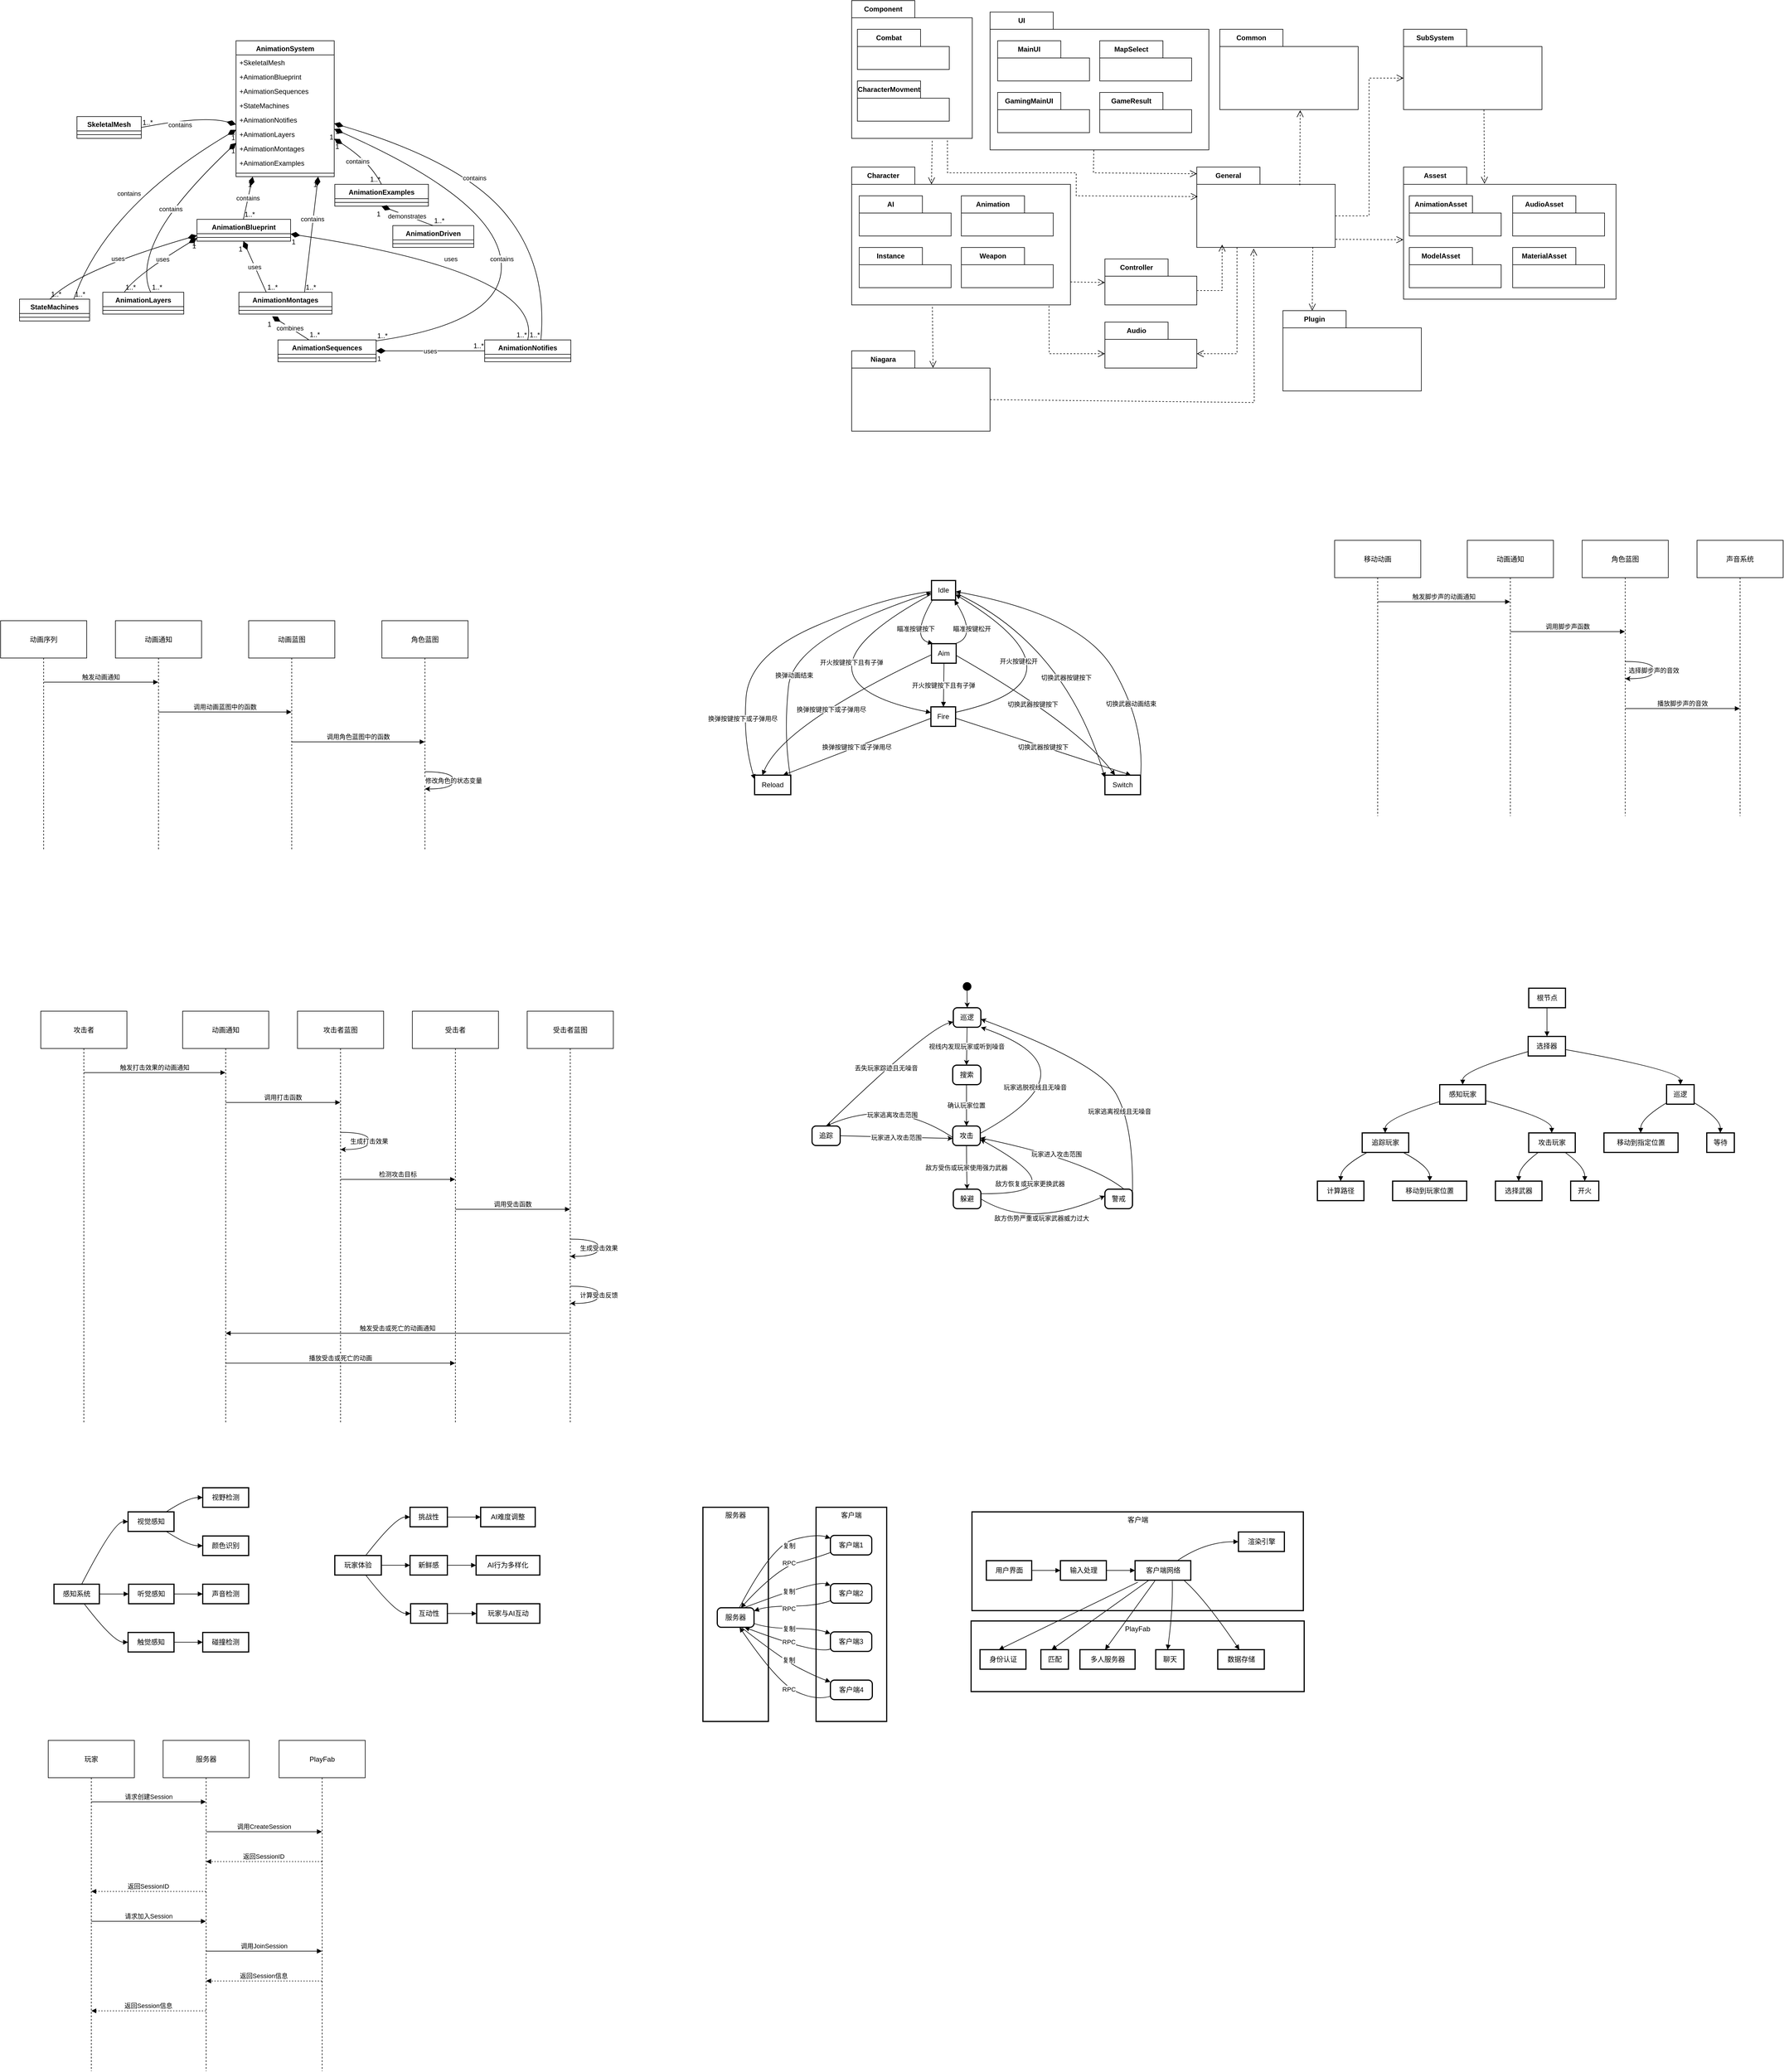 <mxfile version="22.1.21" type="github">
  <diagram id="C5RBs43oDa-KdzZeNtuy" name="Page-1">
    <mxGraphModel dx="2093" dy="965" grid="1" gridSize="10" guides="1" tooltips="1" connect="1" arrows="1" fold="1" page="1" pageScale="1" pageWidth="827" pageHeight="1169" math="0" shadow="0">
      <root>
        <mxCell id="WIyWlLk6GJQsqaUBKTNV-0" />
        <mxCell id="WIyWlLk6GJQsqaUBKTNV-1" parent="WIyWlLk6GJQsqaUBKTNV-0" />
        <mxCell id="pIJCKVKDnA2mxdf652Jw-0" value="AnimationSystem" style="swimlane;fontStyle=1;align=center;verticalAlign=top;childLayout=stackLayout;horizontal=1;startSize=24.632;horizontalStack=0;resizeParent=1;resizeParentMax=0;resizeLast=0;collapsible=0;marginBottom=0;" parent="WIyWlLk6GJQsqaUBKTNV-1" vertex="1">
          <mxGeometry x="567" y="520" width="171" height="236.632" as="geometry" />
        </mxCell>
        <mxCell id="pIJCKVKDnA2mxdf652Jw-1" value="+SkeletalMesh" style="text;strokeColor=none;fillColor=none;align=left;verticalAlign=top;spacingLeft=4;spacingRight=4;overflow=hidden;rotatable=0;points=[[0,0.5],[1,0.5]];portConstraint=eastwest;" parent="pIJCKVKDnA2mxdf652Jw-0" vertex="1">
          <mxGeometry y="24.632" width="171" height="25" as="geometry" />
        </mxCell>
        <mxCell id="pIJCKVKDnA2mxdf652Jw-2" value="+AnimationBlueprint" style="text;strokeColor=none;fillColor=none;align=left;verticalAlign=top;spacingLeft=4;spacingRight=4;overflow=hidden;rotatable=0;points=[[0,0.5],[1,0.5]];portConstraint=eastwest;" parent="pIJCKVKDnA2mxdf652Jw-0" vertex="1">
          <mxGeometry y="49.632" width="171" height="25" as="geometry" />
        </mxCell>
        <mxCell id="pIJCKVKDnA2mxdf652Jw-3" value="+AnimationSequences" style="text;strokeColor=none;fillColor=none;align=left;verticalAlign=top;spacingLeft=4;spacingRight=4;overflow=hidden;rotatable=0;points=[[0,0.5],[1,0.5]];portConstraint=eastwest;" parent="pIJCKVKDnA2mxdf652Jw-0" vertex="1">
          <mxGeometry y="74.632" width="171" height="25" as="geometry" />
        </mxCell>
        <mxCell id="pIJCKVKDnA2mxdf652Jw-4" value="+StateMachines" style="text;strokeColor=none;fillColor=none;align=left;verticalAlign=top;spacingLeft=4;spacingRight=4;overflow=hidden;rotatable=0;points=[[0,0.5],[1,0.5]];portConstraint=eastwest;" parent="pIJCKVKDnA2mxdf652Jw-0" vertex="1">
          <mxGeometry y="99.632" width="171" height="25" as="geometry" />
        </mxCell>
        <mxCell id="pIJCKVKDnA2mxdf652Jw-5" value="+AnimationNotifies" style="text;strokeColor=none;fillColor=none;align=left;verticalAlign=top;spacingLeft=4;spacingRight=4;overflow=hidden;rotatable=0;points=[[0,0.5],[1,0.5]];portConstraint=eastwest;" parent="pIJCKVKDnA2mxdf652Jw-0" vertex="1">
          <mxGeometry y="124.632" width="171" height="25" as="geometry" />
        </mxCell>
        <mxCell id="pIJCKVKDnA2mxdf652Jw-6" value="+AnimationLayers" style="text;strokeColor=none;fillColor=none;align=left;verticalAlign=top;spacingLeft=4;spacingRight=4;overflow=hidden;rotatable=0;points=[[0,0.5],[1,0.5]];portConstraint=eastwest;" parent="pIJCKVKDnA2mxdf652Jw-0" vertex="1">
          <mxGeometry y="149.632" width="171" height="25" as="geometry" />
        </mxCell>
        <mxCell id="pIJCKVKDnA2mxdf652Jw-7" value="+AnimationMontages" style="text;strokeColor=none;fillColor=none;align=left;verticalAlign=top;spacingLeft=4;spacingRight=4;overflow=hidden;rotatable=0;points=[[0,0.5],[1,0.5]];portConstraint=eastwest;" parent="pIJCKVKDnA2mxdf652Jw-0" vertex="1">
          <mxGeometry y="174.632" width="171" height="25" as="geometry" />
        </mxCell>
        <mxCell id="pIJCKVKDnA2mxdf652Jw-8" value="+AnimationExamples" style="text;strokeColor=none;fillColor=none;align=left;verticalAlign=top;spacingLeft=4;spacingRight=4;overflow=hidden;rotatable=0;points=[[0,0.5],[1,0.5]];portConstraint=eastwest;" parent="pIJCKVKDnA2mxdf652Jw-0" vertex="1">
          <mxGeometry y="199.632" width="171" height="25" as="geometry" />
        </mxCell>
        <mxCell id="pIJCKVKDnA2mxdf652Jw-9" style="line;strokeWidth=1;fillColor=none;align=left;verticalAlign=middle;spacingTop=-1;spacingLeft=3;spacingRight=3;rotatable=0;labelPosition=right;points=[];portConstraint=eastwest;strokeColor=inherit;" parent="pIJCKVKDnA2mxdf652Jw-0" vertex="1">
          <mxGeometry y="224.632" width="171" height="12" as="geometry" />
        </mxCell>
        <mxCell id="pIJCKVKDnA2mxdf652Jw-10" value="SkeletalMesh" style="swimlane;fontStyle=1;align=center;verticalAlign=top;childLayout=stackLayout;horizontal=1;startSize=25;horizontalStack=0;resizeParent=1;resizeParentMax=0;resizeLast=0;collapsible=0;marginBottom=0;" parent="WIyWlLk6GJQsqaUBKTNV-1" vertex="1">
          <mxGeometry x="290" y="652" width="112" height="38" as="geometry" />
        </mxCell>
        <mxCell id="pIJCKVKDnA2mxdf652Jw-11" style="line;strokeWidth=1;fillColor=none;align=left;verticalAlign=middle;spacingTop=-1;spacingLeft=3;spacingRight=3;rotatable=0;labelPosition=right;points=[];portConstraint=eastwest;strokeColor=inherit;" parent="pIJCKVKDnA2mxdf652Jw-10" vertex="1">
          <mxGeometry y="25" width="112" height="13" as="geometry" />
        </mxCell>
        <mxCell id="pIJCKVKDnA2mxdf652Jw-12" value="AnimationBlueprint" style="swimlane;fontStyle=1;align=center;verticalAlign=top;childLayout=stackLayout;horizontal=1;startSize=25;horizontalStack=0;resizeParent=1;resizeParentMax=0;resizeLast=0;collapsible=0;marginBottom=0;" parent="WIyWlLk6GJQsqaUBKTNV-1" vertex="1">
          <mxGeometry x="499" y="831" width="163" height="38" as="geometry" />
        </mxCell>
        <mxCell id="pIJCKVKDnA2mxdf652Jw-13" style="line;strokeWidth=1;fillColor=none;align=left;verticalAlign=middle;spacingTop=-1;spacingLeft=3;spacingRight=3;rotatable=0;labelPosition=right;points=[];portConstraint=eastwest;strokeColor=inherit;" parent="pIJCKVKDnA2mxdf652Jw-12" vertex="1">
          <mxGeometry y="25" width="163" height="13" as="geometry" />
        </mxCell>
        <mxCell id="pIJCKVKDnA2mxdf652Jw-14" value="AnimationSequences" style="swimlane;fontStyle=1;align=center;verticalAlign=top;childLayout=stackLayout;horizontal=1;startSize=25;horizontalStack=0;resizeParent=1;resizeParentMax=0;resizeLast=0;collapsible=0;marginBottom=0;" parent="WIyWlLk6GJQsqaUBKTNV-1" vertex="1">
          <mxGeometry x="640" y="1040.96" width="171" height="38" as="geometry" />
        </mxCell>
        <mxCell id="pIJCKVKDnA2mxdf652Jw-15" style="line;strokeWidth=1;fillColor=none;align=left;verticalAlign=middle;spacingTop=-1;spacingLeft=3;spacingRight=3;rotatable=0;labelPosition=right;points=[];portConstraint=eastwest;strokeColor=inherit;" parent="pIJCKVKDnA2mxdf652Jw-14" vertex="1">
          <mxGeometry y="25" width="171" height="13" as="geometry" />
        </mxCell>
        <mxCell id="pIJCKVKDnA2mxdf652Jw-16" value="StateMachines" style="swimlane;fontStyle=1;align=center;verticalAlign=top;childLayout=stackLayout;horizontal=1;startSize=25;horizontalStack=0;resizeParent=1;resizeParentMax=0;resizeLast=0;collapsible=0;marginBottom=0;" parent="WIyWlLk6GJQsqaUBKTNV-1" vertex="1">
          <mxGeometry x="190" y="970" width="122" height="38" as="geometry" />
        </mxCell>
        <mxCell id="pIJCKVKDnA2mxdf652Jw-17" style="line;strokeWidth=1;fillColor=none;align=left;verticalAlign=middle;spacingTop=-1;spacingLeft=3;spacingRight=3;rotatable=0;labelPosition=right;points=[];portConstraint=eastwest;strokeColor=inherit;" parent="pIJCKVKDnA2mxdf652Jw-16" vertex="1">
          <mxGeometry y="25" width="122" height="13" as="geometry" />
        </mxCell>
        <mxCell id="pIJCKVKDnA2mxdf652Jw-18" value="AnimationNotifies" style="swimlane;fontStyle=1;align=center;verticalAlign=top;childLayout=stackLayout;horizontal=1;startSize=25;horizontalStack=0;resizeParent=1;resizeParentMax=0;resizeLast=0;collapsible=0;marginBottom=0;" parent="WIyWlLk6GJQsqaUBKTNV-1" vertex="1">
          <mxGeometry x="1000" y="1040.96" width="150" height="38" as="geometry" />
        </mxCell>
        <mxCell id="pIJCKVKDnA2mxdf652Jw-19" style="line;strokeWidth=1;fillColor=none;align=left;verticalAlign=middle;spacingTop=-1;spacingLeft=3;spacingRight=3;rotatable=0;labelPosition=right;points=[];portConstraint=eastwest;strokeColor=inherit;" parent="pIJCKVKDnA2mxdf652Jw-18" vertex="1">
          <mxGeometry y="25" width="150" height="13" as="geometry" />
        </mxCell>
        <mxCell id="pIJCKVKDnA2mxdf652Jw-20" value="AnimationLayers" style="swimlane;fontStyle=1;align=center;verticalAlign=top;childLayout=stackLayout;horizontal=1;startSize=25;horizontalStack=0;resizeParent=1;resizeParentMax=0;resizeLast=0;collapsible=0;marginBottom=0;" parent="WIyWlLk6GJQsqaUBKTNV-1" vertex="1">
          <mxGeometry x="335" y="958" width="141" height="38" as="geometry" />
        </mxCell>
        <mxCell id="pIJCKVKDnA2mxdf652Jw-21" style="line;strokeWidth=1;fillColor=none;align=left;verticalAlign=middle;spacingTop=-1;spacingLeft=3;spacingRight=3;rotatable=0;labelPosition=right;points=[];portConstraint=eastwest;strokeColor=inherit;" parent="pIJCKVKDnA2mxdf652Jw-20" vertex="1">
          <mxGeometry y="25" width="141" height="13" as="geometry" />
        </mxCell>
        <mxCell id="pIJCKVKDnA2mxdf652Jw-22" value="AnimationMontages" style="swimlane;fontStyle=1;align=center;verticalAlign=top;childLayout=stackLayout;horizontal=1;startSize=25;horizontalStack=0;resizeParent=1;resizeParentMax=0;resizeLast=0;collapsible=0;marginBottom=0;" parent="WIyWlLk6GJQsqaUBKTNV-1" vertex="1">
          <mxGeometry x="572" y="958" width="162" height="38" as="geometry" />
        </mxCell>
        <mxCell id="pIJCKVKDnA2mxdf652Jw-23" style="line;strokeWidth=1;fillColor=none;align=left;verticalAlign=middle;spacingTop=-1;spacingLeft=3;spacingRight=3;rotatable=0;labelPosition=right;points=[];portConstraint=eastwest;strokeColor=inherit;" parent="pIJCKVKDnA2mxdf652Jw-22" vertex="1">
          <mxGeometry y="25" width="162" height="13" as="geometry" />
        </mxCell>
        <mxCell id="pIJCKVKDnA2mxdf652Jw-24" value="AnimationExamples" style="swimlane;fontStyle=1;align=center;verticalAlign=top;childLayout=stackLayout;horizontal=1;startSize=25;horizontalStack=0;resizeParent=1;resizeParentMax=0;resizeLast=0;collapsible=0;marginBottom=0;" parent="WIyWlLk6GJQsqaUBKTNV-1" vertex="1">
          <mxGeometry x="739" y="770" width="163" height="38" as="geometry" />
        </mxCell>
        <mxCell id="pIJCKVKDnA2mxdf652Jw-25" style="line;strokeWidth=1;fillColor=none;align=left;verticalAlign=middle;spacingTop=-1;spacingLeft=3;spacingRight=3;rotatable=0;labelPosition=right;points=[];portConstraint=eastwest;strokeColor=inherit;" parent="pIJCKVKDnA2mxdf652Jw-24" vertex="1">
          <mxGeometry y="25" width="163" height="13" as="geometry" />
        </mxCell>
        <mxCell id="pIJCKVKDnA2mxdf652Jw-26" value="AnimationDriven" style="swimlane;fontStyle=1;align=center;verticalAlign=top;childLayout=stackLayout;horizontal=1;startSize=25;horizontalStack=0;resizeParent=1;resizeParentMax=0;resizeLast=0;collapsible=0;marginBottom=0;" parent="WIyWlLk6GJQsqaUBKTNV-1" vertex="1">
          <mxGeometry x="840" y="841.93" width="141" height="38" as="geometry" />
        </mxCell>
        <mxCell id="pIJCKVKDnA2mxdf652Jw-27" style="line;strokeWidth=1;fillColor=none;align=left;verticalAlign=middle;spacingTop=-1;spacingLeft=3;spacingRight=3;rotatable=0;labelPosition=right;points=[];portConstraint=eastwest;strokeColor=inherit;" parent="pIJCKVKDnA2mxdf652Jw-26" vertex="1">
          <mxGeometry y="25" width="141" height="13" as="geometry" />
        </mxCell>
        <mxCell id="pIJCKVKDnA2mxdf652Jw-28" value="contains" style="curved=1;startArrow=diamondThin;startSize=14;startFill=1;endArrow=none;exitX=0.002;exitY=0.615;entryX=1;entryY=0.5;rounded=0;entryDx=0;entryDy=0;" parent="WIyWlLk6GJQsqaUBKTNV-1" source="pIJCKVKDnA2mxdf652Jw-0" target="pIJCKVKDnA2mxdf652Jw-10" edge="1">
          <mxGeometry x="0.199" y="8" relative="1" as="geometry">
            <Array as="points">
              <mxPoint x="510" y="650" />
            </Array>
            <mxPoint as="offset" />
          </mxGeometry>
        </mxCell>
        <mxCell id="pIJCKVKDnA2mxdf652Jw-29" value="1" style="edgeLabel;resizable=0;labelBackgroundColor=none;fontSize=12;align=right;verticalAlign=top;" parent="pIJCKVKDnA2mxdf652Jw-28" vertex="1">
          <mxGeometry x="-1" relative="1" as="geometry" />
        </mxCell>
        <mxCell id="pIJCKVKDnA2mxdf652Jw-30" value="1..*" style="edgeLabel;resizable=0;labelBackgroundColor=none;fontSize=12;align=left;verticalAlign=bottom;" parent="pIJCKVKDnA2mxdf652Jw-28" vertex="1">
          <mxGeometry x="1" relative="1" as="geometry" />
        </mxCell>
        <mxCell id="pIJCKVKDnA2mxdf652Jw-31" value="contains" style="curved=1;startArrow=diamondThin;startSize=14;startFill=1;endArrow=none;exitX=0.17;exitY=1;entryX=0.496;entryY=0;rounded=0;" parent="WIyWlLk6GJQsqaUBKTNV-1" source="pIJCKVKDnA2mxdf652Jw-0" target="pIJCKVKDnA2mxdf652Jw-12" edge="1">
          <mxGeometry x="-0.01" relative="1" as="geometry">
            <Array as="points" />
            <mxPoint as="offset" />
          </mxGeometry>
        </mxCell>
        <mxCell id="pIJCKVKDnA2mxdf652Jw-32" value="1" style="edgeLabel;resizable=0;labelBackgroundColor=none;fontSize=12;align=right;verticalAlign=top;" parent="pIJCKVKDnA2mxdf652Jw-31" vertex="1">
          <mxGeometry x="-1" relative="1" as="geometry" />
        </mxCell>
        <mxCell id="pIJCKVKDnA2mxdf652Jw-33" value="1..*" style="edgeLabel;resizable=0;labelBackgroundColor=none;fontSize=12;align=left;verticalAlign=bottom;" parent="pIJCKVKDnA2mxdf652Jw-31" vertex="1">
          <mxGeometry x="1" relative="1" as="geometry" />
        </mxCell>
        <mxCell id="pIJCKVKDnA2mxdf652Jw-34" value="contains" style="curved=1;startArrow=diamondThin;startSize=14;startFill=1;endArrow=none;exitX=1.004;exitY=0.651;entryX=1.004;entryY=0.041;rounded=0;" parent="WIyWlLk6GJQsqaUBKTNV-1" source="pIJCKVKDnA2mxdf652Jw-0" target="pIJCKVKDnA2mxdf652Jw-14" edge="1">
          <mxGeometry x="0.089" y="2" relative="1" as="geometry">
            <Array as="points">
              <mxPoint x="1017" y="797" />
              <mxPoint x="1040" y="1010" />
            </Array>
            <mxPoint as="offset" />
          </mxGeometry>
        </mxCell>
        <mxCell id="pIJCKVKDnA2mxdf652Jw-35" value="1" style="edgeLabel;resizable=0;labelBackgroundColor=none;fontSize=12;align=right;verticalAlign=top;" parent="pIJCKVKDnA2mxdf652Jw-34" vertex="1">
          <mxGeometry x="-1" relative="1" as="geometry" />
        </mxCell>
        <mxCell id="pIJCKVKDnA2mxdf652Jw-36" value="1..*" style="edgeLabel;resizable=0;labelBackgroundColor=none;fontSize=12;align=left;verticalAlign=bottom;" parent="pIJCKVKDnA2mxdf652Jw-34" vertex="1">
          <mxGeometry x="1" relative="1" as="geometry" />
        </mxCell>
        <mxCell id="pIJCKVKDnA2mxdf652Jw-37" value="contains" style="curved=1;startArrow=diamondThin;startSize=14;startFill=1;endArrow=none;exitX=0.002;exitY=0.655;entryX=0.775;entryY=0;rounded=0;" parent="WIyWlLk6GJQsqaUBKTNV-1" source="pIJCKVKDnA2mxdf652Jw-0" target="pIJCKVKDnA2mxdf652Jw-16" edge="1">
          <mxGeometry relative="1" as="geometry">
            <Array as="points">
              <mxPoint x="340" y="810" />
            </Array>
          </mxGeometry>
        </mxCell>
        <mxCell id="pIJCKVKDnA2mxdf652Jw-38" value="1" style="edgeLabel;resizable=0;labelBackgroundColor=none;fontSize=12;align=right;verticalAlign=top;" parent="pIJCKVKDnA2mxdf652Jw-37" vertex="1">
          <mxGeometry x="-1" relative="1" as="geometry" />
        </mxCell>
        <mxCell id="pIJCKVKDnA2mxdf652Jw-39" value="1..*" style="edgeLabel;resizable=0;labelBackgroundColor=none;fontSize=12;align=left;verticalAlign=bottom;" parent="pIJCKVKDnA2mxdf652Jw-37" vertex="1">
          <mxGeometry x="1" relative="1" as="geometry" />
        </mxCell>
        <mxCell id="pIJCKVKDnA2mxdf652Jw-40" value="contains" style="curved=1;startArrow=diamondThin;startSize=14;startFill=1;endArrow=none;exitX=1.004;exitY=0.61;entryX=0.652;entryY=0;rounded=0;" parent="WIyWlLk6GJQsqaUBKTNV-1" source="pIJCKVKDnA2mxdf652Jw-0" target="pIJCKVKDnA2mxdf652Jw-18" edge="1">
          <mxGeometry x="-0.102" y="-1" relative="1" as="geometry">
            <Array as="points">
              <mxPoint x="960" y="730" />
              <mxPoint x="1110" y="910" />
            </Array>
            <mxPoint as="offset" />
          </mxGeometry>
        </mxCell>
        <mxCell id="pIJCKVKDnA2mxdf652Jw-41" value="1" style="edgeLabel;resizable=0;labelBackgroundColor=none;fontSize=12;align=left;verticalAlign=top;" parent="pIJCKVKDnA2mxdf652Jw-40" vertex="1">
          <mxGeometry x="-1" relative="1" as="geometry" />
        </mxCell>
        <mxCell id="pIJCKVKDnA2mxdf652Jw-42" value="1..*" style="edgeLabel;resizable=0;labelBackgroundColor=none;fontSize=12;align=right;verticalAlign=bottom;" parent="pIJCKVKDnA2mxdf652Jw-40" vertex="1">
          <mxGeometry x="1" relative="1" as="geometry" />
        </mxCell>
        <mxCell id="pIJCKVKDnA2mxdf652Jw-43" value="contains" style="curved=1;startArrow=diamondThin;startSize=14;startFill=1;endArrow=none;exitX=0.002;exitY=0.751;entryX=0.592;entryY=0;rounded=0;" parent="WIyWlLk6GJQsqaUBKTNV-1" source="pIJCKVKDnA2mxdf652Jw-0" target="pIJCKVKDnA2mxdf652Jw-20" edge="1">
          <mxGeometry relative="1" as="geometry">
            <Array as="points">
              <mxPoint x="460" y="800" />
              <mxPoint x="400" y="920" />
            </Array>
          </mxGeometry>
        </mxCell>
        <mxCell id="pIJCKVKDnA2mxdf652Jw-44" value="1" style="edgeLabel;resizable=0;labelBackgroundColor=none;fontSize=12;align=right;verticalAlign=top;" parent="pIJCKVKDnA2mxdf652Jw-43" vertex="1">
          <mxGeometry x="-1" relative="1" as="geometry" />
        </mxCell>
        <mxCell id="pIJCKVKDnA2mxdf652Jw-45" value="1..*" style="edgeLabel;resizable=0;labelBackgroundColor=none;fontSize=12;align=left;verticalAlign=bottom;" parent="pIJCKVKDnA2mxdf652Jw-43" vertex="1">
          <mxGeometry x="1" relative="1" as="geometry" />
        </mxCell>
        <mxCell id="pIJCKVKDnA2mxdf652Jw-46" value="contains" style="curved=1;startArrow=diamondThin;startSize=14;startFill=1;endArrow=none;exitX=0.836;exitY=1;entryX=0.706;entryY=0;rounded=0;" parent="WIyWlLk6GJQsqaUBKTNV-1" source="pIJCKVKDnA2mxdf652Jw-0" target="pIJCKVKDnA2mxdf652Jw-22" edge="1">
          <mxGeometry x="-0.27" y="-1" relative="1" as="geometry">
            <Array as="points" />
            <mxPoint as="offset" />
          </mxGeometry>
        </mxCell>
        <mxCell id="pIJCKVKDnA2mxdf652Jw-47" value="1" style="edgeLabel;resizable=0;labelBackgroundColor=none;fontSize=12;align=right;verticalAlign=top;" parent="pIJCKVKDnA2mxdf652Jw-46" vertex="1">
          <mxGeometry x="-1" relative="1" as="geometry" />
        </mxCell>
        <mxCell id="pIJCKVKDnA2mxdf652Jw-48" value="1..*" style="edgeLabel;resizable=0;labelBackgroundColor=none;fontSize=12;align=left;verticalAlign=bottom;" parent="pIJCKVKDnA2mxdf652Jw-46" vertex="1">
          <mxGeometry x="1" relative="1" as="geometry" />
        </mxCell>
        <mxCell id="pIJCKVKDnA2mxdf652Jw-49" value="contains" style="curved=1;startArrow=diamondThin;startSize=14;startFill=1;endArrow=none;exitX=1.004;exitY=0.723;entryX=0.498;entryY=0;rounded=0;" parent="WIyWlLk6GJQsqaUBKTNV-1" source="pIJCKVKDnA2mxdf652Jw-0" target="pIJCKVKDnA2mxdf652Jw-24" edge="1">
          <mxGeometry x="-0.062" y="-11" relative="1" as="geometry">
            <Array as="points">
              <mxPoint x="800" y="730" />
            </Array>
            <mxPoint as="offset" />
          </mxGeometry>
        </mxCell>
        <mxCell id="pIJCKVKDnA2mxdf652Jw-50" value="1" style="edgeLabel;resizable=0;labelBackgroundColor=none;fontSize=12;align=left;verticalAlign=top;" parent="pIJCKVKDnA2mxdf652Jw-49" vertex="1">
          <mxGeometry x="-1" relative="1" as="geometry" />
        </mxCell>
        <mxCell id="pIJCKVKDnA2mxdf652Jw-51" value="1..*" style="edgeLabel;resizable=0;labelBackgroundColor=none;fontSize=12;align=right;verticalAlign=bottom;" parent="pIJCKVKDnA2mxdf652Jw-49" vertex="1">
          <mxGeometry x="1" relative="1" as="geometry" />
        </mxCell>
        <mxCell id="pIJCKVKDnA2mxdf652Jw-52" value="uses" style="curved=1;startArrow=diamondThin;startSize=14;startFill=1;endArrow=none;exitX=-0.003;exitY=0.738;entryX=0.435;entryY=0;rounded=0;" parent="WIyWlLk6GJQsqaUBKTNV-1" source="pIJCKVKDnA2mxdf652Jw-12" target="pIJCKVKDnA2mxdf652Jw-16" edge="1">
          <mxGeometry relative="1" as="geometry">
            <Array as="points">
              <mxPoint x="290" y="920" />
            </Array>
          </mxGeometry>
        </mxCell>
        <mxCell id="pIJCKVKDnA2mxdf652Jw-53" value="1" style="edgeLabel;resizable=0;labelBackgroundColor=none;fontSize=12;align=right;verticalAlign=top;" parent="pIJCKVKDnA2mxdf652Jw-52" vertex="1">
          <mxGeometry x="-1" relative="1" as="geometry" />
        </mxCell>
        <mxCell id="pIJCKVKDnA2mxdf652Jw-54" value="1..*" style="edgeLabel;resizable=0;labelBackgroundColor=none;fontSize=12;align=left;verticalAlign=bottom;" parent="pIJCKVKDnA2mxdf652Jw-52" vertex="1">
          <mxGeometry x="1" relative="1" as="geometry" />
        </mxCell>
        <mxCell id="pIJCKVKDnA2mxdf652Jw-55" value="uses" style="curved=1;startArrow=diamondThin;startSize=14;startFill=1;endArrow=none;exitX=-0.003;exitY=0.86;entryX=0.266;entryY=0;rounded=0;" parent="WIyWlLk6GJQsqaUBKTNV-1" source="pIJCKVKDnA2mxdf652Jw-12" target="pIJCKVKDnA2mxdf652Jw-20" edge="1">
          <mxGeometry x="-0.137" relative="1" as="geometry">
            <Array as="points">
              <mxPoint x="390" y="930" />
            </Array>
            <mxPoint as="offset" />
          </mxGeometry>
        </mxCell>
        <mxCell id="pIJCKVKDnA2mxdf652Jw-56" value="1" style="edgeLabel;resizable=0;labelBackgroundColor=none;fontSize=12;align=right;verticalAlign=top;" parent="pIJCKVKDnA2mxdf652Jw-55" vertex="1">
          <mxGeometry x="-1" relative="1" as="geometry" />
        </mxCell>
        <mxCell id="pIJCKVKDnA2mxdf652Jw-57" value="1..*" style="edgeLabel;resizable=0;labelBackgroundColor=none;fontSize=12;align=left;verticalAlign=bottom;" parent="pIJCKVKDnA2mxdf652Jw-55" vertex="1">
          <mxGeometry x="1" relative="1" as="geometry" />
        </mxCell>
        <mxCell id="pIJCKVKDnA2mxdf652Jw-58" value="uses" style="curved=1;startArrow=diamondThin;startSize=14;startFill=1;endArrow=none;exitX=0.496;exitY=1;entryX=0.294;entryY=0;rounded=0;" parent="WIyWlLk6GJQsqaUBKTNV-1" source="pIJCKVKDnA2mxdf652Jw-12" target="pIJCKVKDnA2mxdf652Jw-22" edge="1">
          <mxGeometry relative="1" as="geometry">
            <Array as="points" />
          </mxGeometry>
        </mxCell>
        <mxCell id="pIJCKVKDnA2mxdf652Jw-59" value="1" style="edgeLabel;resizable=0;labelBackgroundColor=none;fontSize=12;align=right;verticalAlign=top;" parent="pIJCKVKDnA2mxdf652Jw-58" vertex="1">
          <mxGeometry x="-1" relative="1" as="geometry" />
        </mxCell>
        <mxCell id="pIJCKVKDnA2mxdf652Jw-60" value="1..*" style="edgeLabel;resizable=0;labelBackgroundColor=none;fontSize=12;align=left;verticalAlign=bottom;" parent="pIJCKVKDnA2mxdf652Jw-58" vertex="1">
          <mxGeometry x="1" relative="1" as="geometry" />
        </mxCell>
        <mxCell id="pIJCKVKDnA2mxdf652Jw-61" value="uses" style="curved=1;startArrow=diamondThin;startSize=14;startFill=1;endArrow=none;exitX=0.994;exitY=0.67;entryX=0.5;entryY=0;rounded=0;" parent="WIyWlLk6GJQsqaUBKTNV-1" source="pIJCKVKDnA2mxdf652Jw-12" target="pIJCKVKDnA2mxdf652Jw-18" edge="1">
          <mxGeometry relative="1" as="geometry">
            <Array as="points">
              <mxPoint x="1102" y="924" />
            </Array>
          </mxGeometry>
        </mxCell>
        <mxCell id="pIJCKVKDnA2mxdf652Jw-62" value="1" style="edgeLabel;resizable=0;labelBackgroundColor=none;fontSize=12;align=left;verticalAlign=top;" parent="pIJCKVKDnA2mxdf652Jw-61" vertex="1">
          <mxGeometry x="-1" relative="1" as="geometry" />
        </mxCell>
        <mxCell id="pIJCKVKDnA2mxdf652Jw-63" value="1..*" style="edgeLabel;resizable=0;labelBackgroundColor=none;fontSize=12;align=right;verticalAlign=bottom;" parent="pIJCKVKDnA2mxdf652Jw-61" vertex="1">
          <mxGeometry x="1" relative="1" as="geometry" />
        </mxCell>
        <mxCell id="pIJCKVKDnA2mxdf652Jw-64" value="uses" style="curved=1;startArrow=diamondThin;startSize=14;startFill=1;endArrow=none;exitX=1;exitY=0.5;entryX=0;entryY=0.5;rounded=0;exitDx=0;exitDy=0;entryDx=0;entryDy=0;" parent="WIyWlLk6GJQsqaUBKTNV-1" source="pIJCKVKDnA2mxdf652Jw-14" target="pIJCKVKDnA2mxdf652Jw-18" edge="1">
          <mxGeometry relative="1" as="geometry">
            <Array as="points" />
          </mxGeometry>
        </mxCell>
        <mxCell id="pIJCKVKDnA2mxdf652Jw-65" value="1" style="edgeLabel;resizable=0;labelBackgroundColor=none;fontSize=12;align=left;verticalAlign=top;" parent="pIJCKVKDnA2mxdf652Jw-64" vertex="1">
          <mxGeometry x="-1" relative="1" as="geometry" />
        </mxCell>
        <mxCell id="pIJCKVKDnA2mxdf652Jw-66" value="1..*" style="edgeLabel;resizable=0;labelBackgroundColor=none;fontSize=12;align=right;verticalAlign=bottom;" parent="pIJCKVKDnA2mxdf652Jw-64" vertex="1">
          <mxGeometry x="1" relative="1" as="geometry" />
        </mxCell>
        <mxCell id="pIJCKVKDnA2mxdf652Jw-67" value="combines" style="curved=1;startArrow=diamondThin;startSize=14;startFill=1;endArrow=none;entryX=0.312;entryY=-0.013;rounded=0;entryDx=0;entryDy=0;entryPerimeter=0;" parent="WIyWlLk6GJQsqaUBKTNV-1" target="pIJCKVKDnA2mxdf652Jw-14" edge="1">
          <mxGeometry x="-0.013" relative="1" as="geometry">
            <Array as="points" />
            <mxPoint x="630" y="1000" as="sourcePoint" />
            <mxPoint as="offset" />
          </mxGeometry>
        </mxCell>
        <mxCell id="pIJCKVKDnA2mxdf652Jw-68" value="1" style="edgeLabel;resizable=0;labelBackgroundColor=none;fontSize=12;align=right;verticalAlign=top;" parent="pIJCKVKDnA2mxdf652Jw-67" vertex="1">
          <mxGeometry x="-1" relative="1" as="geometry" />
        </mxCell>
        <mxCell id="pIJCKVKDnA2mxdf652Jw-69" value="1..*" style="edgeLabel;resizable=0;labelBackgroundColor=none;fontSize=12;align=left;verticalAlign=bottom;" parent="pIJCKVKDnA2mxdf652Jw-67" vertex="1">
          <mxGeometry x="1" relative="1" as="geometry" />
        </mxCell>
        <mxCell id="pIJCKVKDnA2mxdf652Jw-70" value="demonstrates" style="curved=1;startArrow=diamondThin;startSize=14;startFill=1;endArrow=none;exitX=0.498;exitY=1;entryX=0.498;entryY=0;rounded=0;" parent="WIyWlLk6GJQsqaUBKTNV-1" source="pIJCKVKDnA2mxdf652Jw-24" target="pIJCKVKDnA2mxdf652Jw-26" edge="1">
          <mxGeometry relative="1" as="geometry">
            <Array as="points" />
          </mxGeometry>
        </mxCell>
        <mxCell id="pIJCKVKDnA2mxdf652Jw-71" value="1" style="edgeLabel;resizable=0;labelBackgroundColor=none;fontSize=12;align=right;verticalAlign=top;" parent="pIJCKVKDnA2mxdf652Jw-70" vertex="1">
          <mxGeometry x="-1" relative="1" as="geometry" />
        </mxCell>
        <mxCell id="pIJCKVKDnA2mxdf652Jw-72" value="1..*" style="edgeLabel;resizable=0;labelBackgroundColor=none;fontSize=12;align=left;verticalAlign=bottom;" parent="pIJCKVKDnA2mxdf652Jw-70" vertex="1">
          <mxGeometry x="1" relative="1" as="geometry" />
        </mxCell>
        <mxCell id="pIJCKVKDnA2mxdf652Jw-154" style="rounded=0;html=1;dashed=1;labelBackgroundColor=none;startFill=0;endArrow=open;endFill=0;endSize=10;fontFamily=Verdana;fontSize=10;exitX=0.369;exitY=1.015;exitDx=0;exitDy=0;exitPerimeter=0;entryX=0.588;entryY=0.212;entryDx=0;entryDy=0;entryPerimeter=0;" parent="WIyWlLk6GJQsqaUBKTNV-1" source="pIJCKVKDnA2mxdf652Jw-155" target="pIJCKVKDnA2mxdf652Jw-160" edge="1">
          <mxGeometry relative="1" as="geometry">
            <mxPoint x="2010" y="539" as="sourcePoint" />
            <mxPoint x="2360" y="584" as="targetPoint" />
          </mxGeometry>
        </mxCell>
        <mxCell id="pIJCKVKDnA2mxdf652Jw-155" value="Character" style="shape=folder;fontStyle=1;tabWidth=110;tabHeight=30;tabPosition=left;html=1;boundedLbl=1;labelInHeader=1;container=1;collapsible=0;recursiveResize=0;whiteSpace=wrap;" parent="WIyWlLk6GJQsqaUBKTNV-1" vertex="1">
          <mxGeometry x="1639" y="740" width="381" height="240" as="geometry" />
        </mxCell>
        <mxCell id="pIJCKVKDnA2mxdf652Jw-156" value="AI" style="shape=folder;fontStyle=1;tabWidth=110;tabHeight=30;tabPosition=left;html=1;boundedLbl=1;labelInHeader=1;container=1;collapsible=0;recursiveResize=0;whiteSpace=wrap;" parent="pIJCKVKDnA2mxdf652Jw-155" vertex="1">
          <mxGeometry x="13.19" y="50" width="160" height="70" as="geometry" />
        </mxCell>
        <mxCell id="pIJCKVKDnA2mxdf652Jw-157" value="Animation" style="shape=folder;fontStyle=1;tabWidth=110;tabHeight=30;tabPosition=left;html=1;boundedLbl=1;labelInHeader=1;container=1;collapsible=0;recursiveResize=0;whiteSpace=wrap;" parent="pIJCKVKDnA2mxdf652Jw-155" vertex="1">
          <mxGeometry x="191" y="50" width="160" height="70" as="geometry" />
        </mxCell>
        <mxCell id="pIJCKVKDnA2mxdf652Jw-158" value="Instance" style="shape=folder;fontStyle=1;tabWidth=110;tabHeight=30;tabPosition=left;html=1;boundedLbl=1;labelInHeader=1;container=1;collapsible=0;recursiveResize=0;whiteSpace=wrap;" parent="pIJCKVKDnA2mxdf652Jw-155" vertex="1">
          <mxGeometry x="13.19" y="140" width="160" height="70" as="geometry" />
        </mxCell>
        <mxCell id="pIJCKVKDnA2mxdf652Jw-159" value="Weapon" style="shape=folder;fontStyle=1;tabWidth=110;tabHeight=30;tabPosition=left;html=1;boundedLbl=1;labelInHeader=1;container=1;collapsible=0;recursiveResize=0;whiteSpace=wrap;" parent="pIJCKVKDnA2mxdf652Jw-155" vertex="1">
          <mxGeometry x="191" y="140" width="160" height="70" as="geometry" />
        </mxCell>
        <mxCell id="pIJCKVKDnA2mxdf652Jw-160" value="Niagara" style="shape=folder;fontStyle=1;tabWidth=110;tabHeight=30;tabPosition=left;html=1;boundedLbl=1;labelInHeader=1;container=1;collapsible=0;recursiveResize=0;whiteSpace=wrap;" parent="WIyWlLk6GJQsqaUBKTNV-1" vertex="1">
          <mxGeometry x="1639" y="1060" width="241" height="139.93" as="geometry" />
        </mxCell>
        <mxCell id="pIJCKVKDnA2mxdf652Jw-161" value="General" style="shape=folder;fontStyle=1;tabWidth=110;tabHeight=30;tabPosition=left;html=1;boundedLbl=1;labelInHeader=1;container=1;collapsible=0;recursiveResize=0;whiteSpace=wrap;" parent="WIyWlLk6GJQsqaUBKTNV-1" vertex="1">
          <mxGeometry x="2240" y="740" width="241" height="139.93" as="geometry" />
        </mxCell>
        <mxCell id="pIJCKVKDnA2mxdf652Jw-162" style="rounded=0;html=1;dashed=1;labelBackgroundColor=none;startFill=0;endArrow=open;endFill=0;endSize=10;fontFamily=Verdana;fontSize=10;exitX=0;exitY=0;exitDx=241;exitDy=84.965;exitPerimeter=0;entryX=0.411;entryY=1.015;entryDx=0;entryDy=0;entryPerimeter=0;" parent="WIyWlLk6GJQsqaUBKTNV-1" source="pIJCKVKDnA2mxdf652Jw-160" target="pIJCKVKDnA2mxdf652Jw-161" edge="1">
          <mxGeometry relative="1" as="geometry">
            <mxPoint x="1790" y="994" as="sourcePoint" />
            <mxPoint x="1791" y="1100" as="targetPoint" />
            <Array as="points">
              <mxPoint x="2340" y="1150" />
            </Array>
          </mxGeometry>
        </mxCell>
        <mxCell id="pIJCKVKDnA2mxdf652Jw-163" value="Plugin" style="shape=folder;fontStyle=1;tabWidth=110;tabHeight=30;tabPosition=left;html=1;boundedLbl=1;labelInHeader=1;container=1;collapsible=0;recursiveResize=0;whiteSpace=wrap;" parent="WIyWlLk6GJQsqaUBKTNV-1" vertex="1">
          <mxGeometry x="2390" y="990" width="241" height="139.93" as="geometry" />
        </mxCell>
        <mxCell id="pIJCKVKDnA2mxdf652Jw-164" style="rounded=0;html=1;dashed=1;labelBackgroundColor=none;startFill=0;endArrow=open;endFill=0;endSize=10;fontFamily=Verdana;fontSize=10;exitX=0.838;exitY=0.995;exitDx=0;exitDy=0;exitPerimeter=0;" parent="WIyWlLk6GJQsqaUBKTNV-1" source="pIJCKVKDnA2mxdf652Jw-161" edge="1">
          <mxGeometry relative="1" as="geometry">
            <mxPoint x="2259" y="880" as="sourcePoint" />
            <mxPoint x="2441" y="990" as="targetPoint" />
          </mxGeometry>
        </mxCell>
        <mxCell id="pIJCKVKDnA2mxdf652Jw-165" value="Common" style="shape=folder;fontStyle=1;tabWidth=110;tabHeight=30;tabPosition=left;html=1;boundedLbl=1;labelInHeader=1;container=1;collapsible=0;recursiveResize=0;whiteSpace=wrap;" parent="WIyWlLk6GJQsqaUBKTNV-1" vertex="1">
          <mxGeometry x="2280" y="500" width="241" height="139.93" as="geometry" />
        </mxCell>
        <mxCell id="pIJCKVKDnA2mxdf652Jw-166" style="rounded=0;html=1;dashed=1;labelBackgroundColor=none;startFill=0;endArrow=open;endFill=0;endSize=10;fontFamily=Verdana;fontSize=10;entryX=0.581;entryY=1.007;entryDx=0;entryDy=0;entryPerimeter=0;exitX=0.744;exitY=0.226;exitDx=0;exitDy=0;exitPerimeter=0;" parent="WIyWlLk6GJQsqaUBKTNV-1" source="pIJCKVKDnA2mxdf652Jw-161" target="pIJCKVKDnA2mxdf652Jw-165" edge="1">
          <mxGeometry relative="1" as="geometry">
            <mxPoint x="2380" y="771" as="sourcePoint" />
            <mxPoint x="2269" y="991" as="targetPoint" />
          </mxGeometry>
        </mxCell>
        <mxCell id="pIJCKVKDnA2mxdf652Jw-167" value="UI" style="shape=folder;fontStyle=1;tabWidth=110;tabHeight=30;tabPosition=left;html=1;boundedLbl=1;labelInHeader=1;container=1;collapsible=0;recursiveResize=0;whiteSpace=wrap;" parent="WIyWlLk6GJQsqaUBKTNV-1" vertex="1">
          <mxGeometry x="1880" y="470" width="381" height="240" as="geometry" />
        </mxCell>
        <mxCell id="pIJCKVKDnA2mxdf652Jw-168" value="MainUI" style="shape=folder;fontStyle=1;tabWidth=110;tabHeight=30;tabPosition=left;html=1;boundedLbl=1;labelInHeader=1;container=1;collapsible=0;recursiveResize=0;whiteSpace=wrap;" parent="pIJCKVKDnA2mxdf652Jw-167" vertex="1">
          <mxGeometry x="13.19" y="50" width="160" height="70" as="geometry" />
        </mxCell>
        <mxCell id="pIJCKVKDnA2mxdf652Jw-169" value="MapSelect" style="shape=folder;fontStyle=1;tabWidth=110;tabHeight=30;tabPosition=left;html=1;boundedLbl=1;labelInHeader=1;container=1;collapsible=0;recursiveResize=0;whiteSpace=wrap;" parent="pIJCKVKDnA2mxdf652Jw-167" vertex="1">
          <mxGeometry x="191" y="50" width="160" height="70" as="geometry" />
        </mxCell>
        <mxCell id="pIJCKVKDnA2mxdf652Jw-170" value="GamingMainUI" style="shape=folder;fontStyle=1;tabWidth=110;tabHeight=30;tabPosition=left;html=1;boundedLbl=1;labelInHeader=1;container=1;collapsible=0;recursiveResize=0;whiteSpace=wrap;" parent="pIJCKVKDnA2mxdf652Jw-167" vertex="1">
          <mxGeometry x="13.19" y="140" width="160" height="70" as="geometry" />
        </mxCell>
        <mxCell id="pIJCKVKDnA2mxdf652Jw-171" value="GameResult" style="shape=folder;fontStyle=1;tabWidth=110;tabHeight=30;tabPosition=left;html=1;boundedLbl=1;labelInHeader=1;container=1;collapsible=0;recursiveResize=0;whiteSpace=wrap;" parent="pIJCKVKDnA2mxdf652Jw-167" vertex="1">
          <mxGeometry x="191" y="140" width="160" height="70" as="geometry" />
        </mxCell>
        <mxCell id="pIJCKVKDnA2mxdf652Jw-172" style="rounded=0;html=1;dashed=1;labelBackgroundColor=none;startFill=0;endArrow=open;endFill=0;endSize=10;fontFamily=Verdana;fontSize=10;entryX=0.001;entryY=0.083;entryDx=0;entryDy=0;entryPerimeter=0;exitX=0.474;exitY=1.002;exitDx=0;exitDy=0;exitPerimeter=0;" parent="WIyWlLk6GJQsqaUBKTNV-1" source="pIJCKVKDnA2mxdf652Jw-167" target="pIJCKVKDnA2mxdf652Jw-161" edge="1">
          <mxGeometry relative="1" as="geometry">
            <mxPoint x="2390" y="781" as="sourcePoint" />
            <mxPoint x="2390" y="651" as="targetPoint" />
            <Array as="points">
              <mxPoint x="2060" y="750" />
            </Array>
          </mxGeometry>
        </mxCell>
        <mxCell id="pIJCKVKDnA2mxdf652Jw-173" style="rounded=0;html=1;dashed=1;labelBackgroundColor=none;startFill=0;endArrow=open;endFill=0;endSize=10;fontFamily=Verdana;fontSize=10;exitX=0;exitY=0;exitDx=241;exitDy=84.965;exitPerimeter=0;entryX=0;entryY=0;entryDx=0;entryDy=84.965;entryPerimeter=0;" parent="WIyWlLk6GJQsqaUBKTNV-1" source="pIJCKVKDnA2mxdf652Jw-161" target="pIJCKVKDnA2mxdf652Jw-174" edge="1">
          <mxGeometry relative="1" as="geometry">
            <mxPoint x="2670" y="750" as="sourcePoint" />
            <mxPoint x="2550" y="830" as="targetPoint" />
            <Array as="points">
              <mxPoint x="2540" y="825" />
              <mxPoint x="2540" y="585" />
            </Array>
          </mxGeometry>
        </mxCell>
        <mxCell id="pIJCKVKDnA2mxdf652Jw-174" value="SubSystem" style="shape=folder;fontStyle=1;tabWidth=110;tabHeight=30;tabPosition=left;html=1;boundedLbl=1;labelInHeader=1;container=1;collapsible=0;recursiveResize=0;whiteSpace=wrap;" parent="WIyWlLk6GJQsqaUBKTNV-1" vertex="1">
          <mxGeometry x="2600" y="500" width="241" height="139.93" as="geometry" />
        </mxCell>
        <mxCell id="pIJCKVKDnA2mxdf652Jw-175" value="Assest" style="shape=folder;fontStyle=1;tabWidth=110;tabHeight=30;tabPosition=left;html=1;boundedLbl=1;labelInHeader=1;container=1;collapsible=0;recursiveResize=0;whiteSpace=wrap;" parent="WIyWlLk6GJQsqaUBKTNV-1" vertex="1">
          <mxGeometry x="2600" y="740" width="370" height="230" as="geometry" />
        </mxCell>
        <mxCell id="pIJCKVKDnA2mxdf652Jw-176" value="AnimationAsset" style="shape=folder;fontStyle=1;tabWidth=110;tabHeight=30;tabPosition=left;html=1;boundedLbl=1;labelInHeader=1;container=1;collapsible=0;recursiveResize=0;whiteSpace=wrap;" parent="pIJCKVKDnA2mxdf652Jw-175" vertex="1">
          <mxGeometry x="10" y="50" width="160" height="70" as="geometry" />
        </mxCell>
        <mxCell id="pIJCKVKDnA2mxdf652Jw-177" value="AudioAsset" style="shape=folder;fontStyle=1;tabWidth=110;tabHeight=30;tabPosition=left;html=1;boundedLbl=1;labelInHeader=1;container=1;collapsible=0;recursiveResize=0;whiteSpace=wrap;" parent="pIJCKVKDnA2mxdf652Jw-175" vertex="1">
          <mxGeometry x="190" y="50" width="160" height="70" as="geometry" />
        </mxCell>
        <mxCell id="pIJCKVKDnA2mxdf652Jw-178" value="ModelAsset" style="shape=folder;fontStyle=1;tabWidth=110;tabHeight=30;tabPosition=left;html=1;boundedLbl=1;labelInHeader=1;container=1;collapsible=0;recursiveResize=0;whiteSpace=wrap;" parent="pIJCKVKDnA2mxdf652Jw-175" vertex="1">
          <mxGeometry x="10" y="140" width="160" height="70" as="geometry" />
        </mxCell>
        <mxCell id="pIJCKVKDnA2mxdf652Jw-179" value="MaterialAsset" style="shape=folder;fontStyle=1;tabWidth=110;tabHeight=30;tabPosition=left;html=1;boundedLbl=1;labelInHeader=1;container=1;collapsible=0;recursiveResize=0;whiteSpace=wrap;" parent="pIJCKVKDnA2mxdf652Jw-175" vertex="1">
          <mxGeometry x="190" y="140" width="160" height="70" as="geometry" />
        </mxCell>
        <mxCell id="pIJCKVKDnA2mxdf652Jw-180" style="rounded=0;html=1;dashed=1;labelBackgroundColor=none;startFill=0;endArrow=open;endFill=0;endSize=10;fontFamily=Verdana;fontSize=10;exitX=0.581;exitY=1.001;exitDx=0;exitDy=0;exitPerimeter=0;entryX=0.381;entryY=0.126;entryDx=0;entryDy=0;entryPerimeter=0;" parent="WIyWlLk6GJQsqaUBKTNV-1" source="pIJCKVKDnA2mxdf652Jw-174" target="pIJCKVKDnA2mxdf652Jw-175" edge="1">
          <mxGeometry relative="1" as="geometry">
            <mxPoint x="2740" y="680" as="sourcePoint" />
            <mxPoint x="2740" y="781" as="targetPoint" />
          </mxGeometry>
        </mxCell>
        <mxCell id="pIJCKVKDnA2mxdf652Jw-181" style="rounded=0;html=1;dashed=1;labelBackgroundColor=none;startFill=0;endArrow=open;endFill=0;endSize=10;fontFamily=Verdana;fontSize=10;exitX=1.003;exitY=0.899;exitDx=0;exitDy=0;exitPerimeter=0;entryX=-0.001;entryY=0.55;entryDx=0;entryDy=0;entryPerimeter=0;" parent="WIyWlLk6GJQsqaUBKTNV-1" source="pIJCKVKDnA2mxdf652Jw-161" target="pIJCKVKDnA2mxdf652Jw-175" edge="1">
          <mxGeometry relative="1" as="geometry">
            <mxPoint x="2491" y="835" as="sourcePoint" />
            <mxPoint x="2610" y="595" as="targetPoint" />
            <Array as="points" />
          </mxGeometry>
        </mxCell>
        <mxCell id="pIJCKVKDnA2mxdf652Jw-182" value="Component" style="shape=folder;fontStyle=1;tabWidth=110;tabHeight=30;tabPosition=left;html=1;boundedLbl=1;labelInHeader=1;container=1;collapsible=0;recursiveResize=0;whiteSpace=wrap;" parent="WIyWlLk6GJQsqaUBKTNV-1" vertex="1">
          <mxGeometry x="1639" y="450" width="210" height="240" as="geometry" />
        </mxCell>
        <mxCell id="pIJCKVKDnA2mxdf652Jw-183" value="Combat" style="shape=folder;fontStyle=1;tabWidth=110;tabHeight=30;tabPosition=left;html=1;boundedLbl=1;labelInHeader=1;container=1;collapsible=0;recursiveResize=0;whiteSpace=wrap;" parent="pIJCKVKDnA2mxdf652Jw-182" vertex="1">
          <mxGeometry x="10" y="50" width="160" height="70" as="geometry" />
        </mxCell>
        <mxCell id="pIJCKVKDnA2mxdf652Jw-184" value="CharacterMovment" style="shape=folder;fontStyle=1;tabWidth=110;tabHeight=30;tabPosition=left;html=1;boundedLbl=1;labelInHeader=1;container=1;collapsible=0;recursiveResize=0;whiteSpace=wrap;" parent="pIJCKVKDnA2mxdf652Jw-182" vertex="1">
          <mxGeometry x="10" y="140" width="160" height="70" as="geometry" />
        </mxCell>
        <mxCell id="pIJCKVKDnA2mxdf652Jw-185" style="rounded=0;html=1;dashed=1;labelBackgroundColor=none;startFill=0;endArrow=open;endFill=0;endSize=10;fontFamily=Verdana;fontSize=10;exitX=0.668;exitY=1.018;exitDx=0;exitDy=0;exitPerimeter=0;" parent="WIyWlLk6GJQsqaUBKTNV-1" source="pIJCKVKDnA2mxdf652Jw-182" edge="1">
          <mxGeometry relative="1" as="geometry">
            <mxPoint x="2080" y="670" as="sourcePoint" />
            <mxPoint x="1778" y="770" as="targetPoint" />
            <Array as="points" />
          </mxGeometry>
        </mxCell>
        <mxCell id="pIJCKVKDnA2mxdf652Jw-186" style="rounded=0;html=1;dashed=1;labelBackgroundColor=none;startFill=0;endArrow=open;endFill=0;endSize=10;fontFamily=Verdana;fontSize=10;exitX=0.794;exitY=1.015;exitDx=0;exitDy=0;exitPerimeter=0;entryX=0.007;entryY=0.367;entryDx=0;entryDy=0;entryPerimeter=0;" parent="WIyWlLk6GJQsqaUBKTNV-1" source="pIJCKVKDnA2mxdf652Jw-182" target="pIJCKVKDnA2mxdf652Jw-161" edge="1">
          <mxGeometry relative="1" as="geometry">
            <mxPoint x="2090" y="680" as="sourcePoint" />
            <mxPoint x="2240" y="800" as="targetPoint" />
            <Array as="points">
              <mxPoint x="1806" y="750" />
              <mxPoint x="2030" y="750" />
              <mxPoint x="2030" y="790" />
            </Array>
          </mxGeometry>
        </mxCell>
        <mxCell id="pIJCKVKDnA2mxdf652Jw-187" value="Controller" style="shape=folder;fontStyle=1;tabWidth=110;tabHeight=30;tabPosition=left;html=1;boundedLbl=1;labelInHeader=1;container=1;collapsible=0;recursiveResize=0;whiteSpace=wrap;" parent="WIyWlLk6GJQsqaUBKTNV-1" vertex="1">
          <mxGeometry x="2080" y="900" width="160" height="80" as="geometry" />
        </mxCell>
        <mxCell id="pIJCKVKDnA2mxdf652Jw-188" value="Audio" style="shape=folder;fontStyle=1;tabWidth=110;tabHeight=30;tabPosition=left;html=1;boundedLbl=1;labelInHeader=1;container=1;collapsible=0;recursiveResize=0;whiteSpace=wrap;" parent="WIyWlLk6GJQsqaUBKTNV-1" vertex="1">
          <mxGeometry x="2080" y="1010" width="160" height="80" as="geometry" />
        </mxCell>
        <mxCell id="pIJCKVKDnA2mxdf652Jw-189" style="rounded=0;html=1;dashed=1;labelBackgroundColor=none;startFill=0;endArrow=open;endFill=0;endSize=10;fontFamily=Verdana;fontSize=10;exitX=1.003;exitY=0.899;exitDx=0;exitDy=0;exitPerimeter=0;" parent="WIyWlLk6GJQsqaUBKTNV-1" edge="1">
          <mxGeometry relative="1" as="geometry">
            <mxPoint x="2020" y="940" as="sourcePoint" />
            <mxPoint x="2080" y="941" as="targetPoint" />
            <Array as="points" />
          </mxGeometry>
        </mxCell>
        <mxCell id="pIJCKVKDnA2mxdf652Jw-190" style="rounded=0;html=1;dashed=1;labelBackgroundColor=none;startFill=0;endArrow=open;endFill=0;endSize=10;fontFamily=Verdana;fontSize=10;exitX=0.902;exitY=1.007;exitDx=0;exitDy=0;exitPerimeter=0;entryX=0;entryY=0;entryDx=0;entryDy=55;entryPerimeter=0;" parent="WIyWlLk6GJQsqaUBKTNV-1" source="pIJCKVKDnA2mxdf652Jw-155" target="pIJCKVKDnA2mxdf652Jw-188" edge="1">
          <mxGeometry relative="1" as="geometry">
            <mxPoint x="2030" y="950" as="sourcePoint" />
            <mxPoint x="2090" y="951" as="targetPoint" />
            <Array as="points">
              <mxPoint x="1983" y="1065" />
            </Array>
          </mxGeometry>
        </mxCell>
        <mxCell id="pIJCKVKDnA2mxdf652Jw-191" style="rounded=0;html=1;dashed=1;labelBackgroundColor=none;startFill=0;endArrow=open;endFill=0;endSize=10;fontFamily=Verdana;fontSize=10;exitX=0.369;exitY=1.015;exitDx=0;exitDy=0;exitPerimeter=0;entryX=0;entryY=0;entryDx=160;entryDy=55;entryPerimeter=0;" parent="WIyWlLk6GJQsqaUBKTNV-1" target="pIJCKVKDnA2mxdf652Jw-188" edge="1">
          <mxGeometry relative="1" as="geometry">
            <mxPoint x="2310" y="879.93" as="sourcePoint" />
            <mxPoint x="2250" y="1049" as="targetPoint" />
            <Array as="points">
              <mxPoint x="2310" y="1065" />
            </Array>
          </mxGeometry>
        </mxCell>
        <mxCell id="pIJCKVKDnA2mxdf652Jw-192" style="rounded=0;html=1;dashed=1;labelBackgroundColor=none;startFill=0;endArrow=open;endFill=0;endSize=10;fontFamily=Verdana;fontSize=10;exitX=0;exitY=0;exitDx=160;exitDy=55;exitPerimeter=0;entryX=0.183;entryY=0.965;entryDx=0;entryDy=0;entryPerimeter=0;" parent="WIyWlLk6GJQsqaUBKTNV-1" source="pIJCKVKDnA2mxdf652Jw-187" target="pIJCKVKDnA2mxdf652Jw-161" edge="1">
          <mxGeometry relative="1" as="geometry">
            <mxPoint x="2030" y="950" as="sourcePoint" />
            <mxPoint x="2090" y="951" as="targetPoint" />
            <Array as="points">
              <mxPoint x="2284" y="955" />
            </Array>
          </mxGeometry>
        </mxCell>
        <mxCell id="n-3qaBcxMOcCfl6O36n_-0" value="动画序列" style="shape=umlLifeline;perimeter=lifelinePerimeter;whiteSpace=wrap;container=1;dropTarget=0;collapsible=0;recursiveResize=0;outlineConnect=0;portConstraint=eastwest;newEdgeStyle={&quot;edgeStyle&quot;:&quot;elbowEdgeStyle&quot;,&quot;elbow&quot;:&quot;vertical&quot;,&quot;curved&quot;:0,&quot;rounded&quot;:0};size=65;" parent="WIyWlLk6GJQsqaUBKTNV-1" vertex="1">
          <mxGeometry x="157" y="1530" width="150" height="398" as="geometry" />
        </mxCell>
        <mxCell id="n-3qaBcxMOcCfl6O36n_-1" value="动画通知" style="shape=umlLifeline;perimeter=lifelinePerimeter;whiteSpace=wrap;container=1;dropTarget=0;collapsible=0;recursiveResize=0;outlineConnect=0;portConstraint=eastwest;newEdgeStyle={&quot;edgeStyle&quot;:&quot;elbowEdgeStyle&quot;,&quot;elbow&quot;:&quot;vertical&quot;,&quot;curved&quot;:0,&quot;rounded&quot;:0};size=65;" parent="WIyWlLk6GJQsqaUBKTNV-1" vertex="1">
          <mxGeometry x="357" y="1530" width="150" height="398" as="geometry" />
        </mxCell>
        <mxCell id="n-3qaBcxMOcCfl6O36n_-2" value="动画蓝图" style="shape=umlLifeline;perimeter=lifelinePerimeter;whiteSpace=wrap;container=1;dropTarget=0;collapsible=0;recursiveResize=0;outlineConnect=0;portConstraint=eastwest;newEdgeStyle={&quot;edgeStyle&quot;:&quot;elbowEdgeStyle&quot;,&quot;elbow&quot;:&quot;vertical&quot;,&quot;curved&quot;:0,&quot;rounded&quot;:0};size=65;" parent="WIyWlLk6GJQsqaUBKTNV-1" vertex="1">
          <mxGeometry x="589" y="1530" width="150" height="398" as="geometry" />
        </mxCell>
        <mxCell id="n-3qaBcxMOcCfl6O36n_-3" value="角色蓝图" style="shape=umlLifeline;perimeter=lifelinePerimeter;whiteSpace=wrap;container=1;dropTarget=0;collapsible=0;recursiveResize=0;outlineConnect=0;portConstraint=eastwest;newEdgeStyle={&quot;edgeStyle&quot;:&quot;elbowEdgeStyle&quot;,&quot;elbow&quot;:&quot;vertical&quot;,&quot;curved&quot;:0,&quot;rounded&quot;:0};size=65;" parent="WIyWlLk6GJQsqaUBKTNV-1" vertex="1">
          <mxGeometry x="821" y="1530" width="150" height="398" as="geometry" />
        </mxCell>
        <mxCell id="n-3qaBcxMOcCfl6O36n_-4" value="触发动画通知" style="verticalAlign=bottom;endArrow=block;edgeStyle=elbowEdgeStyle;elbow=vertical;curved=0;rounded=0;" parent="WIyWlLk6GJQsqaUBKTNV-1" source="n-3qaBcxMOcCfl6O36n_-0" target="n-3qaBcxMOcCfl6O36n_-1" edge="1">
          <mxGeometry relative="1" as="geometry">
            <Array as="points">
              <mxPoint x="342" y="1637" />
            </Array>
          </mxGeometry>
        </mxCell>
        <mxCell id="n-3qaBcxMOcCfl6O36n_-5" value="调用动画蓝图中的函数" style="verticalAlign=bottom;endArrow=block;edgeStyle=elbowEdgeStyle;elbow=vertical;curved=0;rounded=0;" parent="WIyWlLk6GJQsqaUBKTNV-1" source="n-3qaBcxMOcCfl6O36n_-1" target="n-3qaBcxMOcCfl6O36n_-2" edge="1">
          <mxGeometry relative="1" as="geometry">
            <Array as="points">
              <mxPoint x="558" y="1689" />
            </Array>
          </mxGeometry>
        </mxCell>
        <mxCell id="n-3qaBcxMOcCfl6O36n_-6" value="调用角色蓝图中的函数" style="verticalAlign=bottom;endArrow=block;edgeStyle=elbowEdgeStyle;elbow=vertical;curved=0;rounded=0;" parent="WIyWlLk6GJQsqaUBKTNV-1" source="n-3qaBcxMOcCfl6O36n_-2" target="n-3qaBcxMOcCfl6O36n_-3" edge="1">
          <mxGeometry relative="1" as="geometry">
            <Array as="points">
              <mxPoint x="790" y="1741" />
            </Array>
          </mxGeometry>
        </mxCell>
        <mxCell id="n-3qaBcxMOcCfl6O36n_-7" value="修改角色的状态变量" style="curved=1;rounded=0;" parent="WIyWlLk6GJQsqaUBKTNV-1" source="n-3qaBcxMOcCfl6O36n_-3" target="n-3qaBcxMOcCfl6O36n_-3" edge="1">
          <mxGeometry relative="1" as="geometry">
            <Array as="points">
              <mxPoint x="946" y="1793" />
              <mxPoint x="946" y="1823" />
            </Array>
          </mxGeometry>
        </mxCell>
        <mxCell id="n-3qaBcxMOcCfl6O36n_-29" value="Idle" style="whiteSpace=wrap;strokeWidth=2;" parent="WIyWlLk6GJQsqaUBKTNV-1" vertex="1">
          <mxGeometry x="1778" y="1460" width="42" height="34" as="geometry" />
        </mxCell>
        <mxCell id="n-3qaBcxMOcCfl6O36n_-30" value="Aim" style="whiteSpace=wrap;strokeWidth=2;" parent="WIyWlLk6GJQsqaUBKTNV-1" vertex="1">
          <mxGeometry x="1778" y="1570" width="43" height="34" as="geometry" />
        </mxCell>
        <mxCell id="n-3qaBcxMOcCfl6O36n_-31" value="Fire" style="whiteSpace=wrap;strokeWidth=2;" parent="WIyWlLk6GJQsqaUBKTNV-1" vertex="1">
          <mxGeometry x="1777" y="1680" width="43" height="34" as="geometry" />
        </mxCell>
        <mxCell id="n-3qaBcxMOcCfl6O36n_-32" value="Reload" style="whiteSpace=wrap;strokeWidth=2;" parent="WIyWlLk6GJQsqaUBKTNV-1" vertex="1">
          <mxGeometry x="1470" y="1799" width="63" height="34" as="geometry" />
        </mxCell>
        <mxCell id="n-3qaBcxMOcCfl6O36n_-33" value="Switch" style="whiteSpace=wrap;strokeWidth=2;" parent="WIyWlLk6GJQsqaUBKTNV-1" vertex="1">
          <mxGeometry x="2080" y="1799" width="62" height="34" as="geometry" />
        </mxCell>
        <mxCell id="n-3qaBcxMOcCfl6O36n_-34" value="瞄准按键按下" style="curved=1;startArrow=none;endArrow=block;exitX=0.04;exitY=1;entryX=0.062;entryY=0;rounded=0;" parent="WIyWlLk6GJQsqaUBKTNV-1" source="n-3qaBcxMOcCfl6O36n_-29" target="n-3qaBcxMOcCfl6O36n_-30" edge="1">
          <mxGeometry relative="1" as="geometry">
            <Array as="points">
              <mxPoint x="1742" y="1559" />
            </Array>
          </mxGeometry>
        </mxCell>
        <mxCell id="n-3qaBcxMOcCfl6O36n_-35" value="开火按键按下且有子弹" style="curved=1;startArrow=none;endArrow=block;exitX=-0.005;exitY=0.698;entryX=0.005;entryY=0.297;rounded=0;" parent="WIyWlLk6GJQsqaUBKTNV-1" source="n-3qaBcxMOcCfl6O36n_-29" target="n-3qaBcxMOcCfl6O36n_-31" edge="1">
          <mxGeometry relative="1" as="geometry">
            <Array as="points">
              <mxPoint x="1639" y="1559" />
              <mxPoint x="1639" y="1662" />
            </Array>
          </mxGeometry>
        </mxCell>
        <mxCell id="n-3qaBcxMOcCfl6O36n_-36" value="换弹按键按下或子弹用尽" style="curved=1;startArrow=none;endArrow=block;exitX=-0.005;exitY=0.554;entryX=-0.001;entryY=0.208;rounded=0;" parent="WIyWlLk6GJQsqaUBKTNV-1" source="n-3qaBcxMOcCfl6O36n_-29" target="n-3qaBcxMOcCfl6O36n_-32" edge="1">
          <mxGeometry x="0.61" y="-3" relative="1" as="geometry">
            <Array as="points">
              <mxPoint x="1690" y="1490" />
              <mxPoint x="1460" y="1590" />
              <mxPoint x="1450" y="1740" />
            </Array>
            <mxPoint as="offset" />
          </mxGeometry>
        </mxCell>
        <mxCell id="n-3qaBcxMOcCfl6O36n_-37" value="切换武器按键按下" style="curved=1;startArrow=none;endArrow=block;exitX=0.997;exitY=0.639;entryX=0.003;entryY=0.125;rounded=0;" parent="WIyWlLk6GJQsqaUBKTNV-1" source="n-3qaBcxMOcCfl6O36n_-29" target="n-3qaBcxMOcCfl6O36n_-33" edge="1">
          <mxGeometry x="0.177" y="-14" relative="1" as="geometry">
            <Array as="points">
              <mxPoint x="2010" y="1570" />
            </Array>
            <mxPoint as="offset" />
          </mxGeometry>
        </mxCell>
        <mxCell id="n-3qaBcxMOcCfl6O36n_-38" value="瞄准按键松开" style="curved=1;startArrow=none;endArrow=block;exitX=0.953;exitY=0;entryX=0.952;entryY=1;rounded=0;" parent="WIyWlLk6GJQsqaUBKTNV-1" source="n-3qaBcxMOcCfl6O36n_-30" target="n-3qaBcxMOcCfl6O36n_-29" edge="1">
          <mxGeometry relative="1" as="geometry">
            <Array as="points">
              <mxPoint x="1858" y="1559" />
            </Array>
          </mxGeometry>
        </mxCell>
        <mxCell id="n-3qaBcxMOcCfl6O36n_-39" value="开火按键按下且有子弹" style="curved=1;startArrow=none;endArrow=block;exitX=0.507;exitY=1;entryX=0.507;entryY=0;rounded=0;" parent="WIyWlLk6GJQsqaUBKTNV-1" source="n-3qaBcxMOcCfl6O36n_-30" target="n-3qaBcxMOcCfl6O36n_-31" edge="1">
          <mxGeometry relative="1" as="geometry">
            <Array as="points" />
          </mxGeometry>
        </mxCell>
        <mxCell id="n-3qaBcxMOcCfl6O36n_-40" value="换弹按键按下或子弹用尽" style="curved=1;startArrow=none;endArrow=block;exitX=0.004;exitY=0.568;entryX=0.214;entryY=0;rounded=0;" parent="WIyWlLk6GJQsqaUBKTNV-1" source="n-3qaBcxMOcCfl6O36n_-30" target="n-3qaBcxMOcCfl6O36n_-32" edge="1">
          <mxGeometry x="0.04" y="12" relative="1" as="geometry">
            <Array as="points">
              <mxPoint x="1520" y="1710" />
            </Array>
            <mxPoint as="offset" />
          </mxGeometry>
        </mxCell>
        <mxCell id="n-3qaBcxMOcCfl6O36n_-41" value="切换武器按键按下" style="curved=1;startArrow=none;endArrow=block;exitX=1.011;exitY=0.605;entryX=0.283;entryY=0;rounded=0;" parent="WIyWlLk6GJQsqaUBKTNV-1" source="n-3qaBcxMOcCfl6O36n_-30" target="n-3qaBcxMOcCfl6O36n_-33" edge="1">
          <mxGeometry x="-0.103" y="-7" relative="1" as="geometry">
            <Array as="points">
              <mxPoint x="2030" y="1710" />
            </Array>
            <mxPoint as="offset" />
          </mxGeometry>
        </mxCell>
        <mxCell id="n-3qaBcxMOcCfl6O36n_-42" value="开火按键松开" style="curved=1;startArrow=none;endArrow=block;exitX=1.01;exitY=0.274;entryX=0.997;entryY=0.72;rounded=0;" parent="WIyWlLk6GJQsqaUBKTNV-1" source="n-3qaBcxMOcCfl6O36n_-31" target="n-3qaBcxMOcCfl6O36n_-29" edge="1">
          <mxGeometry x="0.009" y="14" relative="1" as="geometry">
            <Array as="points">
              <mxPoint x="1944" y="1662" />
              <mxPoint x="1944" y="1559" />
            </Array>
            <mxPoint as="offset" />
          </mxGeometry>
        </mxCell>
        <mxCell id="n-3qaBcxMOcCfl6O36n_-43" value="换弹按键按下或子弹用尽" style="curved=1;startArrow=none;endArrow=block;exitX=0.005;exitY=0.588;entryX=0.786;entryY=0;rounded=0;" parent="WIyWlLk6GJQsqaUBKTNV-1" source="n-3qaBcxMOcCfl6O36n_-31" target="n-3qaBcxMOcCfl6O36n_-32" edge="1">
          <mxGeometry relative="1" as="geometry">
            <Array as="points" />
          </mxGeometry>
        </mxCell>
        <mxCell id="n-3qaBcxMOcCfl6O36n_-44" value="切换武器按键按下" style="curved=1;startArrow=none;endArrow=block;exitX=1.01;exitY=0.582;entryX=0.73;entryY=0;rounded=0;" parent="WIyWlLk6GJQsqaUBKTNV-1" source="n-3qaBcxMOcCfl6O36n_-31" target="n-3qaBcxMOcCfl6O36n_-33" edge="1">
          <mxGeometry relative="1" as="geometry">
            <Array as="points" />
          </mxGeometry>
        </mxCell>
        <mxCell id="n-3qaBcxMOcCfl6O36n_-45" value="换弹动画结束" style="curved=1;startArrow=none;endArrow=block;exitX=1.001;exitY=0.208;entryX=-0.005;entryY=0.622;rounded=0;" parent="WIyWlLk6GJQsqaUBKTNV-1" source="n-3qaBcxMOcCfl6O36n_-32" target="n-3qaBcxMOcCfl6O36n_-29" edge="1">
          <mxGeometry x="-0.267" y="-8" relative="1" as="geometry">
            <Array as="points">
              <mxPoint x="1520" y="1730" />
              <mxPoint x="1538" y="1559" />
            </Array>
            <mxPoint as="offset" />
          </mxGeometry>
        </mxCell>
        <mxCell id="n-3qaBcxMOcCfl6O36n_-46" value="切换武器动画结束" style="curved=1;startArrow=none;endArrow=block;exitX=1.01;exitY=0.125;entryX=0.997;entryY=0.566;rounded=0;" parent="WIyWlLk6GJQsqaUBKTNV-1" source="n-3qaBcxMOcCfl6O36n_-33" target="n-3qaBcxMOcCfl6O36n_-29" edge="1">
          <mxGeometry x="-0.489" y="3" relative="1" as="geometry">
            <Array as="points">
              <mxPoint x="2150" y="1710" />
              <mxPoint x="2040" y="1520" />
            </Array>
            <mxPoint as="offset" />
          </mxGeometry>
        </mxCell>
        <mxCell id="n-3qaBcxMOcCfl6O36n_-86" value="移动动画" style="shape=umlLifeline;perimeter=lifelinePerimeter;whiteSpace=wrap;container=1;dropTarget=0;collapsible=0;recursiveResize=0;outlineConnect=0;portConstraint=eastwest;newEdgeStyle={&quot;edgeStyle&quot;:&quot;elbowEdgeStyle&quot;,&quot;elbow&quot;:&quot;vertical&quot;,&quot;curved&quot;:0,&quot;rounded&quot;:0};size=65;" parent="WIyWlLk6GJQsqaUBKTNV-1" vertex="1">
          <mxGeometry x="2480" y="1390" width="150" height="480" as="geometry" />
        </mxCell>
        <mxCell id="n-3qaBcxMOcCfl6O36n_-87" value="动画通知" style="shape=umlLifeline;perimeter=lifelinePerimeter;whiteSpace=wrap;container=1;dropTarget=0;collapsible=0;recursiveResize=0;outlineConnect=0;portConstraint=eastwest;newEdgeStyle={&quot;edgeStyle&quot;:&quot;elbowEdgeStyle&quot;,&quot;elbow&quot;:&quot;vertical&quot;,&quot;curved&quot;:0,&quot;rounded&quot;:0};size=65;" parent="WIyWlLk6GJQsqaUBKTNV-1" vertex="1">
          <mxGeometry x="2711" y="1390" width="150" height="480" as="geometry" />
        </mxCell>
        <mxCell id="n-3qaBcxMOcCfl6O36n_-88" value="角色蓝图" style="shape=umlLifeline;perimeter=lifelinePerimeter;whiteSpace=wrap;container=1;dropTarget=0;collapsible=0;recursiveResize=0;outlineConnect=0;portConstraint=eastwest;newEdgeStyle={&quot;edgeStyle&quot;:&quot;elbowEdgeStyle&quot;,&quot;elbow&quot;:&quot;vertical&quot;,&quot;curved&quot;:0,&quot;rounded&quot;:0};size=65;" parent="WIyWlLk6GJQsqaUBKTNV-1" vertex="1">
          <mxGeometry x="2911" y="1390" width="150" height="480" as="geometry" />
        </mxCell>
        <mxCell id="n-3qaBcxMOcCfl6O36n_-89" value="声音系统" style="shape=umlLifeline;perimeter=lifelinePerimeter;whiteSpace=wrap;container=1;dropTarget=0;collapsible=0;recursiveResize=0;outlineConnect=0;portConstraint=eastwest;newEdgeStyle={&quot;edgeStyle&quot;:&quot;elbowEdgeStyle&quot;,&quot;elbow&quot;:&quot;vertical&quot;,&quot;curved&quot;:0,&quot;rounded&quot;:0};size=65;" parent="WIyWlLk6GJQsqaUBKTNV-1" vertex="1">
          <mxGeometry x="3111" y="1390" width="150" height="480" as="geometry" />
        </mxCell>
        <mxCell id="n-3qaBcxMOcCfl6O36n_-90" value="触发脚步声的动画通知" style="verticalAlign=bottom;endArrow=block;edgeStyle=elbowEdgeStyle;elbow=vertical;curved=0;rounded=0;" parent="WIyWlLk6GJQsqaUBKTNV-1" source="n-3qaBcxMOcCfl6O36n_-86" target="n-3qaBcxMOcCfl6O36n_-87" edge="1">
          <mxGeometry relative="1" as="geometry">
            <Array as="points">
              <mxPoint x="2681" y="1497" />
            </Array>
          </mxGeometry>
        </mxCell>
        <mxCell id="n-3qaBcxMOcCfl6O36n_-91" value="调用脚步声函数" style="verticalAlign=bottom;endArrow=block;edgeStyle=elbowEdgeStyle;elbow=vertical;curved=0;rounded=0;" parent="WIyWlLk6GJQsqaUBKTNV-1" source="n-3qaBcxMOcCfl6O36n_-87" target="n-3qaBcxMOcCfl6O36n_-88" edge="1">
          <mxGeometry relative="1" as="geometry">
            <Array as="points">
              <mxPoint x="2896" y="1549" />
            </Array>
          </mxGeometry>
        </mxCell>
        <mxCell id="n-3qaBcxMOcCfl6O36n_-92" value="选择脚步声的音效" style="curved=1;rounded=0;" parent="WIyWlLk6GJQsqaUBKTNV-1" source="n-3qaBcxMOcCfl6O36n_-88" target="n-3qaBcxMOcCfl6O36n_-88" edge="1">
          <mxGeometry relative="1" as="geometry">
            <Array as="points">
              <mxPoint x="3036" y="1601" />
              <mxPoint x="3036" y="1631" />
            </Array>
          </mxGeometry>
        </mxCell>
        <mxCell id="n-3qaBcxMOcCfl6O36n_-93" value="播放脚步声的音效" style="verticalAlign=bottom;endArrow=block;edgeStyle=elbowEdgeStyle;elbow=vertical;curved=0;rounded=0;" parent="WIyWlLk6GJQsqaUBKTNV-1" source="n-3qaBcxMOcCfl6O36n_-88" target="n-3qaBcxMOcCfl6O36n_-89" edge="1">
          <mxGeometry relative="1" as="geometry">
            <Array as="points">
              <mxPoint x="3096" y="1683" />
            </Array>
          </mxGeometry>
        </mxCell>
        <mxCell id="n-3qaBcxMOcCfl6O36n_-95" value="攻击者" style="shape=umlLifeline;perimeter=lifelinePerimeter;whiteSpace=wrap;container=1;dropTarget=0;collapsible=0;recursiveResize=0;outlineConnect=0;portConstraint=eastwest;newEdgeStyle={&quot;edgeStyle&quot;:&quot;elbowEdgeStyle&quot;,&quot;elbow&quot;:&quot;vertical&quot;,&quot;curved&quot;:0,&quot;rounded&quot;:0};size=65;" parent="WIyWlLk6GJQsqaUBKTNV-1" vertex="1">
          <mxGeometry x="227" y="2210" width="150" height="718" as="geometry" />
        </mxCell>
        <mxCell id="n-3qaBcxMOcCfl6O36n_-96" value="动画通知" style="shape=umlLifeline;perimeter=lifelinePerimeter;whiteSpace=wrap;container=1;dropTarget=0;collapsible=0;recursiveResize=0;outlineConnect=0;portConstraint=eastwest;newEdgeStyle={&quot;edgeStyle&quot;:&quot;elbowEdgeStyle&quot;,&quot;elbow&quot;:&quot;vertical&quot;,&quot;curved&quot;:0,&quot;rounded&quot;:0};size=65;" parent="WIyWlLk6GJQsqaUBKTNV-1" vertex="1">
          <mxGeometry x="474" y="2210" width="150" height="718" as="geometry" />
        </mxCell>
        <mxCell id="n-3qaBcxMOcCfl6O36n_-97" value="攻击者蓝图" style="shape=umlLifeline;perimeter=lifelinePerimeter;whiteSpace=wrap;container=1;dropTarget=0;collapsible=0;recursiveResize=0;outlineConnect=0;portConstraint=eastwest;newEdgeStyle={&quot;edgeStyle&quot;:&quot;elbowEdgeStyle&quot;,&quot;elbow&quot;:&quot;vertical&quot;,&quot;curved&quot;:0,&quot;rounded&quot;:0};size=65;" parent="WIyWlLk6GJQsqaUBKTNV-1" vertex="1">
          <mxGeometry x="674" y="2210" width="150" height="718" as="geometry" />
        </mxCell>
        <mxCell id="n-3qaBcxMOcCfl6O36n_-98" value="受击者" style="shape=umlLifeline;perimeter=lifelinePerimeter;whiteSpace=wrap;container=1;dropTarget=0;collapsible=0;recursiveResize=0;outlineConnect=0;portConstraint=eastwest;newEdgeStyle={&quot;edgeStyle&quot;:&quot;elbowEdgeStyle&quot;,&quot;elbow&quot;:&quot;vertical&quot;,&quot;curved&quot;:0,&quot;rounded&quot;:0};size=65;" parent="WIyWlLk6GJQsqaUBKTNV-1" vertex="1">
          <mxGeometry x="874" y="2210" width="150" height="718" as="geometry" />
        </mxCell>
        <mxCell id="n-3qaBcxMOcCfl6O36n_-99" value="受击者蓝图" style="shape=umlLifeline;perimeter=lifelinePerimeter;whiteSpace=wrap;container=1;dropTarget=0;collapsible=0;recursiveResize=0;outlineConnect=0;portConstraint=eastwest;newEdgeStyle={&quot;edgeStyle&quot;:&quot;elbowEdgeStyle&quot;,&quot;elbow&quot;:&quot;vertical&quot;,&quot;curved&quot;:0,&quot;rounded&quot;:0};size=65;" parent="WIyWlLk6GJQsqaUBKTNV-1" vertex="1">
          <mxGeometry x="1074" y="2210" width="150" height="718" as="geometry" />
        </mxCell>
        <mxCell id="n-3qaBcxMOcCfl6O36n_-100" value="触发打击效果的动画通知" style="verticalAlign=bottom;endArrow=block;edgeStyle=elbowEdgeStyle;elbow=vertical;curved=0;rounded=0;" parent="WIyWlLk6GJQsqaUBKTNV-1" source="n-3qaBcxMOcCfl6O36n_-95" target="n-3qaBcxMOcCfl6O36n_-96" edge="1">
          <mxGeometry relative="1" as="geometry">
            <Array as="points">
              <mxPoint x="436" y="2317" />
            </Array>
          </mxGeometry>
        </mxCell>
        <mxCell id="n-3qaBcxMOcCfl6O36n_-101" value="调用打击函数" style="verticalAlign=bottom;endArrow=block;edgeStyle=elbowEdgeStyle;elbow=vertical;curved=0;rounded=0;" parent="WIyWlLk6GJQsqaUBKTNV-1" source="n-3qaBcxMOcCfl6O36n_-96" target="n-3qaBcxMOcCfl6O36n_-97" edge="1">
          <mxGeometry relative="1" as="geometry">
            <Array as="points">
              <mxPoint x="659" y="2369" />
            </Array>
          </mxGeometry>
        </mxCell>
        <mxCell id="n-3qaBcxMOcCfl6O36n_-102" value="生成打击效果" style="curved=1;rounded=0;" parent="WIyWlLk6GJQsqaUBKTNV-1" source="n-3qaBcxMOcCfl6O36n_-97" target="n-3qaBcxMOcCfl6O36n_-97" edge="1">
          <mxGeometry relative="1" as="geometry">
            <Array as="points">
              <mxPoint x="799" y="2421" />
              <mxPoint x="799" y="2451" />
            </Array>
          </mxGeometry>
        </mxCell>
        <mxCell id="n-3qaBcxMOcCfl6O36n_-103" value="检测攻击目标" style="verticalAlign=bottom;endArrow=block;edgeStyle=elbowEdgeStyle;elbow=vertical;curved=0;rounded=0;" parent="WIyWlLk6GJQsqaUBKTNV-1" source="n-3qaBcxMOcCfl6O36n_-97" target="n-3qaBcxMOcCfl6O36n_-98" edge="1">
          <mxGeometry relative="1" as="geometry">
            <Array as="points">
              <mxPoint x="859" y="2503" />
            </Array>
          </mxGeometry>
        </mxCell>
        <mxCell id="n-3qaBcxMOcCfl6O36n_-104" value="调用受击函数" style="verticalAlign=bottom;endArrow=block;edgeStyle=elbowEdgeStyle;elbow=vertical;curved=0;rounded=0;" parent="WIyWlLk6GJQsqaUBKTNV-1" source="n-3qaBcxMOcCfl6O36n_-98" target="n-3qaBcxMOcCfl6O36n_-99" edge="1">
          <mxGeometry relative="1" as="geometry">
            <Array as="points">
              <mxPoint x="1059" y="2555" />
            </Array>
          </mxGeometry>
        </mxCell>
        <mxCell id="n-3qaBcxMOcCfl6O36n_-105" value="生成受击效果" style="curved=1;rounded=0;" parent="WIyWlLk6GJQsqaUBKTNV-1" source="n-3qaBcxMOcCfl6O36n_-99" target="n-3qaBcxMOcCfl6O36n_-99" edge="1">
          <mxGeometry relative="1" as="geometry">
            <Array as="points">
              <mxPoint x="1199" y="2607" />
              <mxPoint x="1199" y="2637" />
            </Array>
          </mxGeometry>
        </mxCell>
        <mxCell id="n-3qaBcxMOcCfl6O36n_-106" value="计算受击反馈" style="curved=1;rounded=0;" parent="WIyWlLk6GJQsqaUBKTNV-1" source="n-3qaBcxMOcCfl6O36n_-99" target="n-3qaBcxMOcCfl6O36n_-99" edge="1">
          <mxGeometry relative="1" as="geometry">
            <Array as="points">
              <mxPoint x="1199" y="2689" />
              <mxPoint x="1199" y="2719" />
            </Array>
          </mxGeometry>
        </mxCell>
        <mxCell id="n-3qaBcxMOcCfl6O36n_-107" value="触发受击或死亡的动画通知" style="verticalAlign=bottom;endArrow=block;edgeStyle=elbowEdgeStyle;elbow=vertical;curved=0;rounded=0;" parent="WIyWlLk6GJQsqaUBKTNV-1" source="n-3qaBcxMOcCfl6O36n_-99" target="n-3qaBcxMOcCfl6O36n_-96" edge="1">
          <mxGeometry relative="1" as="geometry">
            <Array as="points">
              <mxPoint x="859" y="2771" />
            </Array>
          </mxGeometry>
        </mxCell>
        <mxCell id="n-3qaBcxMOcCfl6O36n_-108" value="播放受击或死亡的动画" style="verticalAlign=bottom;endArrow=block;edgeStyle=elbowEdgeStyle;elbow=vertical;curved=0;rounded=0;" parent="WIyWlLk6GJQsqaUBKTNV-1" source="n-3qaBcxMOcCfl6O36n_-96" target="n-3qaBcxMOcCfl6O36n_-98" edge="1">
          <mxGeometry relative="1" as="geometry">
            <Array as="points">
              <mxPoint x="759" y="2823" />
            </Array>
          </mxGeometry>
        </mxCell>
        <mxCell id="uIedUysTmtte3vUXIkiR-12" value="" style="ellipse;fillColor=strokeColor;" vertex="1" parent="WIyWlLk6GJQsqaUBKTNV-1">
          <mxGeometry x="1833" y="2160" width="14" height="14" as="geometry" />
        </mxCell>
        <mxCell id="uIedUysTmtte3vUXIkiR-13" value="巡逻" style="rounded=1;absoluteArcSize=1;arcSize=14;whiteSpace=wrap;strokeWidth=2;" vertex="1" parent="WIyWlLk6GJQsqaUBKTNV-1">
          <mxGeometry x="1816" y="2204" width="48" height="34" as="geometry" />
        </mxCell>
        <mxCell id="uIedUysTmtte3vUXIkiR-14" value="搜索" style="rounded=1;absoluteArcSize=1;arcSize=14;whiteSpace=wrap;strokeWidth=2;" vertex="1" parent="WIyWlLk6GJQsqaUBKTNV-1">
          <mxGeometry x="1815" y="2304" width="49" height="34" as="geometry" />
        </mxCell>
        <mxCell id="uIedUysTmtte3vUXIkiR-15" value="攻击" style="rounded=1;absoluteArcSize=1;arcSize=14;whiteSpace=wrap;strokeWidth=2;" vertex="1" parent="WIyWlLk6GJQsqaUBKTNV-1">
          <mxGeometry x="1815" y="2410" width="48" height="34" as="geometry" />
        </mxCell>
        <mxCell id="uIedUysTmtte3vUXIkiR-16" value="追踪" style="rounded=1;absoluteArcSize=1;arcSize=14;whiteSpace=wrap;strokeWidth=2;" vertex="1" parent="WIyWlLk6GJQsqaUBKTNV-1">
          <mxGeometry x="1570" y="2410" width="49" height="34" as="geometry" />
        </mxCell>
        <mxCell id="uIedUysTmtte3vUXIkiR-17" value="躲避" style="rounded=1;absoluteArcSize=1;arcSize=14;whiteSpace=wrap;strokeWidth=2;" vertex="1" parent="WIyWlLk6GJQsqaUBKTNV-1">
          <mxGeometry x="1816" y="2520" width="48" height="34" as="geometry" />
        </mxCell>
        <mxCell id="uIedUysTmtte3vUXIkiR-18" value="警戒" style="rounded=1;absoluteArcSize=1;arcSize=14;whiteSpace=wrap;strokeWidth=2;" vertex="1" parent="WIyWlLk6GJQsqaUBKTNV-1">
          <mxGeometry x="2080" y="2520" width="48" height="34" as="geometry" />
        </mxCell>
        <mxCell id="uIedUysTmtte3vUXIkiR-19" value="" style="curved=1;startArrow=none;;exitX=0.518;exitY=1;entryX=0.505;entryY=0;rounded=0;" edge="1" parent="WIyWlLk6GJQsqaUBKTNV-1" source="uIedUysTmtte3vUXIkiR-12" target="uIedUysTmtte3vUXIkiR-13">
          <mxGeometry relative="1" as="geometry">
            <Array as="points" />
          </mxGeometry>
        </mxCell>
        <mxCell id="uIedUysTmtte3vUXIkiR-20" value="视线内发现玩家或听到噪音" style="curved=1;startArrow=none;;exitX=0.5;exitY=1;entryX=0.49;entryY=0;rounded=0;exitDx=0;exitDy=0;" edge="1" parent="WIyWlLk6GJQsqaUBKTNV-1" source="uIedUysTmtte3vUXIkiR-13" target="uIedUysTmtte3vUXIkiR-14">
          <mxGeometry x="0.004" relative="1" as="geometry">
            <Array as="points" />
            <mxPoint as="offset" />
          </mxGeometry>
        </mxCell>
        <mxCell id="uIedUysTmtte3vUXIkiR-21" value="确认玩家位置" style="curved=1;startArrow=none;;exitX=0.49;exitY=1;rounded=0;" edge="1" parent="WIyWlLk6GJQsqaUBKTNV-1" source="uIedUysTmtte3vUXIkiR-14" target="uIedUysTmtte3vUXIkiR-15">
          <mxGeometry x="-0.01" relative="1" as="geometry">
            <Array as="points" />
            <mxPoint as="offset" />
          </mxGeometry>
        </mxCell>
        <mxCell id="uIedUysTmtte3vUXIkiR-22" value="玩家逃脱视线且无噪音" style="curved=1;startArrow=none;;exitX=1.005;exitY=0.373;entryX=1;entryY=1;rounded=0;entryDx=0;entryDy=0;" edge="1" parent="WIyWlLk6GJQsqaUBKTNV-1" source="uIedUysTmtte3vUXIkiR-15" target="uIedUysTmtte3vUXIkiR-13">
          <mxGeometry x="-0.46" y="25" relative="1" as="geometry">
            <Array as="points">
              <mxPoint x="2070" y="2310" />
            </Array>
            <mxPoint as="offset" />
          </mxGeometry>
        </mxCell>
        <mxCell id="uIedUysTmtte3vUXIkiR-23" value="玩家逃离攻击范围" style="curved=1;startArrow=none;;exitX=0.005;exitY=0.588;entryX=0.5;entryY=0;rounded=0;entryDx=0;entryDy=0;" edge="1" parent="WIyWlLk6GJQsqaUBKTNV-1" source="uIedUysTmtte3vUXIkiR-15" target="uIedUysTmtte3vUXIkiR-16">
          <mxGeometry x="-0.131" y="25" relative="1" as="geometry">
            <Array as="points">
              <mxPoint x="1710" y="2360" />
            </Array>
            <mxPoint as="offset" />
          </mxGeometry>
        </mxCell>
        <mxCell id="uIedUysTmtte3vUXIkiR-24" value="玩家进入攻击范围" style="curved=1;startArrow=none;;exitX=1;exitY=0.5;entryX=0.005;entryY=0.637;rounded=0;exitDx=0;exitDy=0;" edge="1" parent="WIyWlLk6GJQsqaUBKTNV-1" source="uIedUysTmtte3vUXIkiR-16" target="uIedUysTmtte3vUXIkiR-15">
          <mxGeometry x="0.002" relative="1" as="geometry">
            <Array as="points" />
            <mxPoint as="offset" />
          </mxGeometry>
        </mxCell>
        <mxCell id="uIedUysTmtte3vUXIkiR-25" value="丢失玩家踪迹且无噪音" style="curved=1;startArrow=none;;exitX=0.5;exitY=0;entryX=0.005;entryY=0.721;rounded=0;exitDx=0;exitDy=0;" edge="1" parent="WIyWlLk6GJQsqaUBKTNV-1" source="uIedUysTmtte3vUXIkiR-16" target="uIedUysTmtte3vUXIkiR-13">
          <mxGeometry relative="1" as="geometry">
            <Array as="points">
              <mxPoint x="1770" y="2240" />
            </Array>
          </mxGeometry>
        </mxCell>
        <mxCell id="uIedUysTmtte3vUXIkiR-26" value="敌方受伤或玩家使用强力武器" style="curved=1;startArrow=none;;exitX=0.5;exitY=1;entryX=0.5;entryY=0;rounded=0;entryDx=0;entryDy=0;exitDx=0;exitDy=0;" edge="1" parent="WIyWlLk6GJQsqaUBKTNV-1" source="uIedUysTmtte3vUXIkiR-15" target="uIedUysTmtte3vUXIkiR-17">
          <mxGeometry relative="1" as="geometry">
            <Array as="points">
              <mxPoint x="1839" y="2479" />
            </Array>
          </mxGeometry>
        </mxCell>
        <mxCell id="uIedUysTmtte3vUXIkiR-27" value="敌方恢复或玩家更换武器" style="curved=1;startArrow=none;;exitX=1.005;exitY=0.229;entryX=1.005;entryY=0.685;rounded=0;" edge="1" parent="WIyWlLk6GJQsqaUBKTNV-1" source="uIedUysTmtte3vUXIkiR-17" target="uIedUysTmtte3vUXIkiR-15">
          <mxGeometry x="-0.546" y="19" relative="1" as="geometry">
            <Array as="points">
              <mxPoint x="2040" y="2530" />
            </Array>
            <mxPoint as="offset" />
          </mxGeometry>
        </mxCell>
        <mxCell id="uIedUysTmtte3vUXIkiR-28" value="敌方伤势严重或玩家武器威力过大" style="curved=1;startArrow=none;;exitX=1;exitY=0.5;entryX=0.005;entryY=0.343;rounded=0;exitDx=0;exitDy=0;" edge="1" parent="WIyWlLk6GJQsqaUBKTNV-1" source="uIedUysTmtte3vUXIkiR-17" target="uIedUysTmtte3vUXIkiR-18">
          <mxGeometry x="0.047" y="10" relative="1" as="geometry">
            <Array as="points">
              <mxPoint x="1950" y="2590" />
            </Array>
            <mxPoint as="offset" />
          </mxGeometry>
        </mxCell>
        <mxCell id="uIedUysTmtte3vUXIkiR-29" value="玩家进入攻击范围" style="curved=1;startArrow=none;;exitX=0.694;exitY=0;entryX=1.005;entryY=0.613;rounded=0;" edge="1" parent="WIyWlLk6GJQsqaUBKTNV-1" source="uIedUysTmtte3vUXIkiR-18" target="uIedUysTmtte3vUXIkiR-15">
          <mxGeometry relative="1" as="geometry">
            <Array as="points">
              <mxPoint x="2050" y="2470" />
            </Array>
          </mxGeometry>
        </mxCell>
        <mxCell id="uIedUysTmtte3vUXIkiR-30" value="玩家逃离视线且无噪音" style="curved=1;startArrow=none;;exitX=1.005;exitY=0.175;entryX=1.005;entryY=0.586;rounded=0;" edge="1" parent="WIyWlLk6GJQsqaUBKTNV-1" source="uIedUysTmtte3vUXIkiR-18" target="uIedUysTmtte3vUXIkiR-13">
          <mxGeometry x="-0.347" y="9" relative="1" as="geometry">
            <Array as="points">
              <mxPoint x="2130" y="2410" />
              <mxPoint x="2070" y="2300" />
            </Array>
            <mxPoint as="offset" />
          </mxGeometry>
        </mxCell>
        <mxCell id="uIedUysTmtte3vUXIkiR-52" value="根节点" style="whiteSpace=wrap;strokeWidth=2;" vertex="1" parent="WIyWlLk6GJQsqaUBKTNV-1">
          <mxGeometry x="2818" y="2170" width="64" height="34" as="geometry" />
        </mxCell>
        <mxCell id="uIedUysTmtte3vUXIkiR-53" value="选择器" style="whiteSpace=wrap;strokeWidth=2;" vertex="1" parent="WIyWlLk6GJQsqaUBKTNV-1">
          <mxGeometry x="2817" y="2254" width="65" height="34" as="geometry" />
        </mxCell>
        <mxCell id="uIedUysTmtte3vUXIkiR-54" value="巡逻" style="whiteSpace=wrap;strokeWidth=2;" vertex="1" parent="WIyWlLk6GJQsqaUBKTNV-1">
          <mxGeometry x="3058" y="2338" width="48" height="34" as="geometry" />
        </mxCell>
        <mxCell id="uIedUysTmtte3vUXIkiR-55" value="感知玩家" style="whiteSpace=wrap;strokeWidth=2;" vertex="1" parent="WIyWlLk6GJQsqaUBKTNV-1">
          <mxGeometry x="2663" y="2338" width="80" height="34" as="geometry" />
        </mxCell>
        <mxCell id="uIedUysTmtte3vUXIkiR-56" value="追踪玩家" style="whiteSpace=wrap;strokeWidth=2;" vertex="1" parent="WIyWlLk6GJQsqaUBKTNV-1">
          <mxGeometry x="2528" y="2422" width="81" height="34" as="geometry" />
        </mxCell>
        <mxCell id="uIedUysTmtte3vUXIkiR-57" value="攻击玩家" style="whiteSpace=wrap;strokeWidth=2;" vertex="1" parent="WIyWlLk6GJQsqaUBKTNV-1">
          <mxGeometry x="2818" y="2422" width="81" height="34" as="geometry" />
        </mxCell>
        <mxCell id="uIedUysTmtte3vUXIkiR-58" value="移动到指定位置" style="whiteSpace=wrap;strokeWidth=2;" vertex="1" parent="WIyWlLk6GJQsqaUBKTNV-1">
          <mxGeometry x="2949" y="2422" width="129" height="34" as="geometry" />
        </mxCell>
        <mxCell id="uIedUysTmtte3vUXIkiR-59" value="等待" style="whiteSpace=wrap;strokeWidth=2;" vertex="1" parent="WIyWlLk6GJQsqaUBKTNV-1">
          <mxGeometry x="3128" y="2422" width="48" height="34" as="geometry" />
        </mxCell>
        <mxCell id="uIedUysTmtte3vUXIkiR-60" value="计算路径" style="whiteSpace=wrap;strokeWidth=2;" vertex="1" parent="WIyWlLk6GJQsqaUBKTNV-1">
          <mxGeometry x="2450" y="2506" width="81" height="34" as="geometry" />
        </mxCell>
        <mxCell id="uIedUysTmtte3vUXIkiR-61" value="移动到玩家位置" style="whiteSpace=wrap;strokeWidth=2;" vertex="1" parent="WIyWlLk6GJQsqaUBKTNV-1">
          <mxGeometry x="2581" y="2506" width="129" height="34" as="geometry" />
        </mxCell>
        <mxCell id="uIedUysTmtte3vUXIkiR-62" value="选择武器" style="whiteSpace=wrap;strokeWidth=2;" vertex="1" parent="WIyWlLk6GJQsqaUBKTNV-1">
          <mxGeometry x="2760" y="2506" width="81" height="34" as="geometry" />
        </mxCell>
        <mxCell id="uIedUysTmtte3vUXIkiR-63" value="开火" style="whiteSpace=wrap;strokeWidth=2;" vertex="1" parent="WIyWlLk6GJQsqaUBKTNV-1">
          <mxGeometry x="2891" y="2506" width="49" height="34" as="geometry" />
        </mxCell>
        <mxCell id="uIedUysTmtte3vUXIkiR-64" value="" style="curved=1;startArrow=none;endArrow=block;exitX=0.496;exitY=1;entryX=0.504;entryY=0;rounded=0;" edge="1" parent="WIyWlLk6GJQsqaUBKTNV-1" source="uIedUysTmtte3vUXIkiR-52" target="uIedUysTmtte3vUXIkiR-53">
          <mxGeometry relative="1" as="geometry">
            <Array as="points" />
          </mxGeometry>
        </mxCell>
        <mxCell id="uIedUysTmtte3vUXIkiR-65" value="" style="curved=1;startArrow=none;endArrow=block;exitX=1.004;exitY=0.673;entryX=0.505;entryY=0;rounded=0;" edge="1" parent="WIyWlLk6GJQsqaUBKTNV-1" source="uIedUysTmtte3vUXIkiR-53" target="uIedUysTmtte3vUXIkiR-54">
          <mxGeometry relative="1" as="geometry">
            <Array as="points">
              <mxPoint x="3082" y="2313" />
            </Array>
          </mxGeometry>
        </mxCell>
        <mxCell id="uIedUysTmtte3vUXIkiR-66" value="" style="curved=1;startArrow=none;endArrow=block;exitX=0.004;exitY=0.774;entryX=0.5;entryY=0;rounded=0;" edge="1" parent="WIyWlLk6GJQsqaUBKTNV-1" source="uIedUysTmtte3vUXIkiR-53" target="uIedUysTmtte3vUXIkiR-55">
          <mxGeometry relative="1" as="geometry">
            <Array as="points">
              <mxPoint x="2703" y="2313" />
            </Array>
          </mxGeometry>
        </mxCell>
        <mxCell id="uIedUysTmtte3vUXIkiR-67" value="" style="curved=1;startArrow=none;endArrow=block;exitX=0;exitY=0.866;entryX=0.494;entryY=0;rounded=0;" edge="1" parent="WIyWlLk6GJQsqaUBKTNV-1" source="uIedUysTmtte3vUXIkiR-55" target="uIedUysTmtte3vUXIkiR-56">
          <mxGeometry relative="1" as="geometry">
            <Array as="points">
              <mxPoint x="2568" y="2397" />
            </Array>
          </mxGeometry>
        </mxCell>
        <mxCell id="uIedUysTmtte3vUXIkiR-68" value="" style="curved=1;startArrow=none;endArrow=block;exitX=1;exitY=0.819;entryX=0.494;entryY=0;rounded=0;" edge="1" parent="WIyWlLk6GJQsqaUBKTNV-1" source="uIedUysTmtte3vUXIkiR-55" target="uIedUysTmtte3vUXIkiR-57">
          <mxGeometry relative="1" as="geometry">
            <Array as="points">
              <mxPoint x="2858" y="2397" />
            </Array>
          </mxGeometry>
        </mxCell>
        <mxCell id="uIedUysTmtte3vUXIkiR-69" value="" style="curved=1;startArrow=none;endArrow=block;exitX=0.005;exitY=0.928;entryX=0.496;entryY=0;rounded=0;" edge="1" parent="WIyWlLk6GJQsqaUBKTNV-1" source="uIedUysTmtte3vUXIkiR-54" target="uIedUysTmtte3vUXIkiR-58">
          <mxGeometry relative="1" as="geometry">
            <Array as="points">
              <mxPoint x="3013" y="2397" />
            </Array>
          </mxGeometry>
        </mxCell>
        <mxCell id="uIedUysTmtte3vUXIkiR-70" value="" style="curved=1;startArrow=none;endArrow=block;exitX=1.005;exitY=0.928;entryX=0.49;entryY=0;rounded=0;" edge="1" parent="WIyWlLk6GJQsqaUBKTNV-1" source="uIedUysTmtte3vUXIkiR-54" target="uIedUysTmtte3vUXIkiR-59">
          <mxGeometry relative="1" as="geometry">
            <Array as="points">
              <mxPoint x="3152" y="2397" />
            </Array>
          </mxGeometry>
        </mxCell>
        <mxCell id="uIedUysTmtte3vUXIkiR-71" value="" style="curved=1;startArrow=none;endArrow=block;exitX=0.107;exitY=1;entryX=0.5;entryY=0;rounded=0;" edge="1" parent="WIyWlLk6GJQsqaUBKTNV-1" source="uIedUysTmtte3vUXIkiR-56" target="uIedUysTmtte3vUXIkiR-60">
          <mxGeometry relative="1" as="geometry">
            <Array as="points">
              <mxPoint x="2491" y="2481" />
            </Array>
          </mxGeometry>
        </mxCell>
        <mxCell id="uIedUysTmtte3vUXIkiR-72" value="" style="curved=1;startArrow=none;endArrow=block;exitX=0.881;exitY=1;entryX=0.5;entryY=0;rounded=0;" edge="1" parent="WIyWlLk6GJQsqaUBKTNV-1" source="uIedUysTmtte3vUXIkiR-56" target="uIedUysTmtte3vUXIkiR-61">
          <mxGeometry relative="1" as="geometry">
            <Array as="points">
              <mxPoint x="2646" y="2481" />
            </Array>
          </mxGeometry>
        </mxCell>
        <mxCell id="uIedUysTmtte3vUXIkiR-73" value="" style="curved=1;startArrow=none;endArrow=block;exitX=0.206;exitY=1;entryX=0.5;entryY=0;rounded=0;" edge="1" parent="WIyWlLk6GJQsqaUBKTNV-1" source="uIedUysTmtte3vUXIkiR-57" target="uIedUysTmtte3vUXIkiR-62">
          <mxGeometry relative="1" as="geometry">
            <Array as="points">
              <mxPoint x="2801" y="2481" />
            </Array>
          </mxGeometry>
        </mxCell>
        <mxCell id="uIedUysTmtte3vUXIkiR-74" value="" style="curved=1;startArrow=none;endArrow=block;exitX=0.781;exitY=1;entryX=0.5;entryY=0;rounded=0;" edge="1" parent="WIyWlLk6GJQsqaUBKTNV-1" source="uIedUysTmtte3vUXIkiR-57" target="uIedUysTmtte3vUXIkiR-63">
          <mxGeometry relative="1" as="geometry">
            <Array as="points">
              <mxPoint x="2916" y="2481" />
            </Array>
          </mxGeometry>
        </mxCell>
        <mxCell id="uIedUysTmtte3vUXIkiR-98" value="感知系统" style="whiteSpace=wrap;strokeWidth=2;" vertex="1" parent="WIyWlLk6GJQsqaUBKTNV-1">
          <mxGeometry x="250" y="3208" width="79" height="34" as="geometry" />
        </mxCell>
        <mxCell id="uIedUysTmtte3vUXIkiR-99" value="视觉感知" style="whiteSpace=wrap;strokeWidth=2;" vertex="1" parent="WIyWlLk6GJQsqaUBKTNV-1">
          <mxGeometry x="379" y="3082" width="80" height="34" as="geometry" />
        </mxCell>
        <mxCell id="uIedUysTmtte3vUXIkiR-100" value="听觉感知" style="whiteSpace=wrap;strokeWidth=2;" vertex="1" parent="WIyWlLk6GJQsqaUBKTNV-1">
          <mxGeometry x="380" y="3208" width="79" height="34" as="geometry" />
        </mxCell>
        <mxCell id="uIedUysTmtte3vUXIkiR-101" value="触觉感知" style="whiteSpace=wrap;strokeWidth=2;" vertex="1" parent="WIyWlLk6GJQsqaUBKTNV-1">
          <mxGeometry x="379" y="3292" width="80" height="34" as="geometry" />
        </mxCell>
        <mxCell id="uIedUysTmtte3vUXIkiR-102" value="视野检测" style="whiteSpace=wrap;strokeWidth=2;" vertex="1" parent="WIyWlLk6GJQsqaUBKTNV-1">
          <mxGeometry x="509" y="3040" width="80" height="34" as="geometry" />
        </mxCell>
        <mxCell id="uIedUysTmtte3vUXIkiR-103" value="颜色识别" style="whiteSpace=wrap;strokeWidth=2;" vertex="1" parent="WIyWlLk6GJQsqaUBKTNV-1">
          <mxGeometry x="509" y="3124" width="80" height="34" as="geometry" />
        </mxCell>
        <mxCell id="uIedUysTmtte3vUXIkiR-104" value="声音检测" style="whiteSpace=wrap;strokeWidth=2;" vertex="1" parent="WIyWlLk6GJQsqaUBKTNV-1">
          <mxGeometry x="509" y="3208" width="80" height="34" as="geometry" />
        </mxCell>
        <mxCell id="uIedUysTmtte3vUXIkiR-105" value="碰撞检测" style="whiteSpace=wrap;strokeWidth=2;" vertex="1" parent="WIyWlLk6GJQsqaUBKTNV-1">
          <mxGeometry x="509" y="3292" width="80" height="34" as="geometry" />
        </mxCell>
        <mxCell id="uIedUysTmtte3vUXIkiR-106" value="" style="curved=1;startArrow=none;endArrow=block;exitX=0.61;exitY=0;entryX=0;entryY=0.5;rounded=0;" edge="1" parent="WIyWlLk6GJQsqaUBKTNV-1" source="uIedUysTmtte3vUXIkiR-98" target="uIedUysTmtte3vUXIkiR-99">
          <mxGeometry relative="1" as="geometry">
            <Array as="points">
              <mxPoint x="354" y="3099" />
            </Array>
          </mxGeometry>
        </mxCell>
        <mxCell id="uIedUysTmtte3vUXIkiR-107" value="" style="curved=1;startArrow=none;endArrow=block;exitX=1;exitY=0.5;entryX=-0.006;entryY=0.5;rounded=0;" edge="1" parent="WIyWlLk6GJQsqaUBKTNV-1" source="uIedUysTmtte3vUXIkiR-98" target="uIedUysTmtte3vUXIkiR-100">
          <mxGeometry relative="1" as="geometry">
            <Array as="points" />
          </mxGeometry>
        </mxCell>
        <mxCell id="uIedUysTmtte3vUXIkiR-108" value="" style="curved=1;startArrow=none;endArrow=block;exitX=0.665;exitY=1;entryX=0;entryY=0.5;rounded=0;" edge="1" parent="WIyWlLk6GJQsqaUBKTNV-1" source="uIedUysTmtte3vUXIkiR-98" target="uIedUysTmtte3vUXIkiR-101">
          <mxGeometry relative="1" as="geometry">
            <Array as="points">
              <mxPoint x="354" y="3309" />
            </Array>
          </mxGeometry>
        </mxCell>
        <mxCell id="uIedUysTmtte3vUXIkiR-109" value="" style="curved=1;startArrow=none;endArrow=block;exitX=0.829;exitY=0;entryX=0;entryY=0.5;rounded=0;" edge="1" parent="WIyWlLk6GJQsqaUBKTNV-1" source="uIedUysTmtte3vUXIkiR-99" target="uIedUysTmtte3vUXIkiR-102">
          <mxGeometry relative="1" as="geometry">
            <Array as="points">
              <mxPoint x="484" y="3057" />
            </Array>
          </mxGeometry>
        </mxCell>
        <mxCell id="uIedUysTmtte3vUXIkiR-110" value="" style="curved=1;startArrow=none;endArrow=block;exitX=0.829;exitY=1;entryX=0;entryY=0.5;rounded=0;" edge="1" parent="WIyWlLk6GJQsqaUBKTNV-1" source="uIedUysTmtte3vUXIkiR-99" target="uIedUysTmtte3vUXIkiR-103">
          <mxGeometry relative="1" as="geometry">
            <Array as="points">
              <mxPoint x="484" y="3141" />
            </Array>
          </mxGeometry>
        </mxCell>
        <mxCell id="uIedUysTmtte3vUXIkiR-111" value="" style="curved=1;startArrow=none;endArrow=block;exitX=0.994;exitY=0.5;entryX=0;entryY=0.5;rounded=0;" edge="1" parent="WIyWlLk6GJQsqaUBKTNV-1" source="uIedUysTmtte3vUXIkiR-100" target="uIedUysTmtte3vUXIkiR-104">
          <mxGeometry relative="1" as="geometry">
            <Array as="points" />
          </mxGeometry>
        </mxCell>
        <mxCell id="uIedUysTmtte3vUXIkiR-112" value="" style="curved=1;startArrow=none;endArrow=block;exitX=1;exitY=0.5;entryX=0;entryY=0.5;rounded=0;" edge="1" parent="WIyWlLk6GJQsqaUBKTNV-1" source="uIedUysTmtte3vUXIkiR-101" target="uIedUysTmtte3vUXIkiR-105">
          <mxGeometry relative="1" as="geometry">
            <Array as="points" />
          </mxGeometry>
        </mxCell>
        <mxCell id="uIedUysTmtte3vUXIkiR-113" value="玩家体验" style="whiteSpace=wrap;strokeWidth=2;" vertex="1" parent="WIyWlLk6GJQsqaUBKTNV-1">
          <mxGeometry x="739" y="3158" width="81" height="34" as="geometry" />
        </mxCell>
        <mxCell id="uIedUysTmtte3vUXIkiR-114" value="挑战性" style="whiteSpace=wrap;strokeWidth=2;" vertex="1" parent="WIyWlLk6GJQsqaUBKTNV-1">
          <mxGeometry x="870" y="3074" width="65" height="34" as="geometry" />
        </mxCell>
        <mxCell id="uIedUysTmtte3vUXIkiR-115" value="新鲜感" style="whiteSpace=wrap;strokeWidth=2;" vertex="1" parent="WIyWlLk6GJQsqaUBKTNV-1">
          <mxGeometry x="870" y="3158" width="65" height="34" as="geometry" />
        </mxCell>
        <mxCell id="uIedUysTmtte3vUXIkiR-116" value="互动性" style="whiteSpace=wrap;strokeWidth=2;" vertex="1" parent="WIyWlLk6GJQsqaUBKTNV-1">
          <mxGeometry x="871" y="3242" width="64" height="34" as="geometry" />
        </mxCell>
        <mxCell id="uIedUysTmtte3vUXIkiR-117" value="AI难度调整" style="whiteSpace=wrap;strokeWidth=2;" vertex="1" parent="WIyWlLk6GJQsqaUBKTNV-1">
          <mxGeometry x="993" y="3074" width="95" height="34" as="geometry" />
        </mxCell>
        <mxCell id="uIedUysTmtte3vUXIkiR-118" value="AI行为多样化" style="whiteSpace=wrap;strokeWidth=2;" vertex="1" parent="WIyWlLk6GJQsqaUBKTNV-1">
          <mxGeometry x="985" y="3158" width="111" height="34" as="geometry" />
        </mxCell>
        <mxCell id="uIedUysTmtte3vUXIkiR-119" value="玩家与AI互动" style="whiteSpace=wrap;strokeWidth=2;" vertex="1" parent="WIyWlLk6GJQsqaUBKTNV-1">
          <mxGeometry x="986" y="3242" width="110" height="34" as="geometry" />
        </mxCell>
        <mxCell id="uIedUysTmtte3vUXIkiR-120" value="" style="curved=1;startArrow=none;endArrow=block;exitX=0.664;exitY=0;entryX=0;entryY=0.5;rounded=0;" edge="1" parent="WIyWlLk6GJQsqaUBKTNV-1" source="uIedUysTmtte3vUXIkiR-113" target="uIedUysTmtte3vUXIkiR-114">
          <mxGeometry relative="1" as="geometry">
            <Array as="points">
              <mxPoint x="845" y="3091" />
            </Array>
          </mxGeometry>
        </mxCell>
        <mxCell id="uIedUysTmtte3vUXIkiR-121" value="" style="curved=1;startArrow=none;endArrow=block;exitX=1;exitY=0.5;entryX=0;entryY=0.5;rounded=0;" edge="1" parent="WIyWlLk6GJQsqaUBKTNV-1" source="uIedUysTmtte3vUXIkiR-113" target="uIedUysTmtte3vUXIkiR-115">
          <mxGeometry relative="1" as="geometry">
            <Array as="points" />
          </mxGeometry>
        </mxCell>
        <mxCell id="uIedUysTmtte3vUXIkiR-122" value="" style="curved=1;startArrow=none;endArrow=block;exitX=0.664;exitY=1;entryX=-0.008;entryY=0.5;rounded=0;" edge="1" parent="WIyWlLk6GJQsqaUBKTNV-1" source="uIedUysTmtte3vUXIkiR-113" target="uIedUysTmtte3vUXIkiR-116">
          <mxGeometry relative="1" as="geometry">
            <Array as="points">
              <mxPoint x="845" y="3259" />
            </Array>
          </mxGeometry>
        </mxCell>
        <mxCell id="uIedUysTmtte3vUXIkiR-123" value="" style="curved=1;startArrow=none;endArrow=block;exitX=1;exitY=0.5;entryX=0;entryY=0.5;rounded=0;" edge="1" parent="WIyWlLk6GJQsqaUBKTNV-1" source="uIedUysTmtte3vUXIkiR-114" target="uIedUysTmtte3vUXIkiR-117">
          <mxGeometry relative="1" as="geometry">
            <Array as="points" />
          </mxGeometry>
        </mxCell>
        <mxCell id="uIedUysTmtte3vUXIkiR-124" value="" style="curved=1;startArrow=none;endArrow=block;exitX=1;exitY=0.5;entryX=0;entryY=0.5;rounded=0;" edge="1" parent="WIyWlLk6GJQsqaUBKTNV-1" source="uIedUysTmtte3vUXIkiR-115" target="uIedUysTmtte3vUXIkiR-118">
          <mxGeometry relative="1" as="geometry">
            <Array as="points" />
          </mxGeometry>
        </mxCell>
        <mxCell id="uIedUysTmtte3vUXIkiR-125" value="" style="curved=1;startArrow=none;endArrow=block;exitX=0.992;exitY=0.5;entryX=-0.005;entryY=0.5;rounded=0;" edge="1" parent="WIyWlLk6GJQsqaUBKTNV-1" source="uIedUysTmtte3vUXIkiR-116" target="uIedUysTmtte3vUXIkiR-119">
          <mxGeometry relative="1" as="geometry">
            <Array as="points" />
          </mxGeometry>
        </mxCell>
        <mxCell id="uIedUysTmtte3vUXIkiR-164" value="服务器" style="whiteSpace=wrap;strokeWidth=2;verticalAlign=top;" vertex="1" parent="WIyWlLk6GJQsqaUBKTNV-1">
          <mxGeometry x="1380" y="3074" width="114" height="373" as="geometry" />
        </mxCell>
        <mxCell id="uIedUysTmtte3vUXIkiR-165" value="服务器" style="rounded=1;absoluteArcSize=1;arcSize=14;whiteSpace=wrap;strokeWidth=2;" vertex="1" parent="WIyWlLk6GJQsqaUBKTNV-1">
          <mxGeometry x="1405" y="3249" width="64" height="34" as="geometry" />
        </mxCell>
        <mxCell id="uIedUysTmtte3vUXIkiR-166" value="客户端" style="whiteSpace=wrap;strokeWidth=2;verticalAlign=top;" vertex="1" parent="WIyWlLk6GJQsqaUBKTNV-1">
          <mxGeometry x="1577" y="3074" width="123" height="373" as="geometry" />
        </mxCell>
        <mxCell id="uIedUysTmtte3vUXIkiR-167" value="客户端1" style="rounded=1;absoluteArcSize=1;arcSize=14;whiteSpace=wrap;strokeWidth=2;" vertex="1" parent="WIyWlLk6GJQsqaUBKTNV-1">
          <mxGeometry x="1602" y="3123" width="72" height="34" as="geometry" />
        </mxCell>
        <mxCell id="uIedUysTmtte3vUXIkiR-168" value="客户端2" style="rounded=1;absoluteArcSize=1;arcSize=14;whiteSpace=wrap;strokeWidth=2;" vertex="1" parent="WIyWlLk6GJQsqaUBKTNV-1">
          <mxGeometry x="1602" y="3207" width="72" height="34" as="geometry" />
        </mxCell>
        <mxCell id="uIedUysTmtte3vUXIkiR-169" value="客户端3" style="rounded=1;absoluteArcSize=1;arcSize=14;whiteSpace=wrap;strokeWidth=2;" vertex="1" parent="WIyWlLk6GJQsqaUBKTNV-1">
          <mxGeometry x="1602" y="3291" width="72" height="34" as="geometry" />
        </mxCell>
        <mxCell id="uIedUysTmtte3vUXIkiR-170" value="客户端4" style="rounded=1;absoluteArcSize=1;arcSize=14;whiteSpace=wrap;strokeWidth=2;" vertex="1" parent="WIyWlLk6GJQsqaUBKTNV-1">
          <mxGeometry x="1602" y="3375" width="73" height="34" as="geometry" />
        </mxCell>
        <mxCell id="uIedUysTmtte3vUXIkiR-171" value="RPC" style="curved=1;startArrow=none;endArrow=block;exitX=0.004;exitY=0.875;entryX=0.646;entryY=-0.015;rounded=0;" edge="1" parent="WIyWlLk6GJQsqaUBKTNV-1" source="uIedUysTmtte3vUXIkiR-167" target="uIedUysTmtte3vUXIkiR-165">
          <mxGeometry x="-0.22" y="-4" relative="1" as="geometry">
            <Array as="points">
              <mxPoint x="1577" y="3162" />
              <mxPoint x="1510" y="3180" />
            </Array>
            <mxPoint as="offset" />
          </mxGeometry>
        </mxCell>
        <mxCell id="uIedUysTmtte3vUXIkiR-172" value="RPC" style="curved=1;startArrow=none;endArrow=block;exitX=0.004;exitY=0.875;entryX=1;entryY=0.163;rounded=0;" edge="1" parent="WIyWlLk6GJQsqaUBKTNV-1" source="uIedUysTmtte3vUXIkiR-168" target="uIedUysTmtte3vUXIkiR-165">
          <mxGeometry x="0.082" y="4" relative="1" as="geometry">
            <Array as="points">
              <mxPoint x="1577" y="3246" />
              <mxPoint x="1494" y="3246" />
            </Array>
            <mxPoint as="offset" />
          </mxGeometry>
        </mxCell>
        <mxCell id="uIedUysTmtte3vUXIkiR-173" value="RPC" style="curved=1;startArrow=none;endArrow=block;exitX=0.004;exitY=0.875;entryX=0.735;entryY=0.985;rounded=0;" edge="1" parent="WIyWlLk6GJQsqaUBKTNV-1" source="uIedUysTmtte3vUXIkiR-169" target="uIedUysTmtte3vUXIkiR-165">
          <mxGeometry x="-0.019" y="-4" relative="1" as="geometry">
            <Array as="points">
              <mxPoint x="1577" y="3330" />
            </Array>
            <mxPoint as="offset" />
          </mxGeometry>
        </mxCell>
        <mxCell id="uIedUysTmtte3vUXIkiR-174" value="RPC" style="curved=1;startArrow=none;endArrow=block;exitX=0;exitY=0.826;entryX=0.604;entryY=0.985;rounded=0;" edge="1" parent="WIyWlLk6GJQsqaUBKTNV-1" source="uIedUysTmtte3vUXIkiR-170" target="uIedUysTmtte3vUXIkiR-165">
          <mxGeometry x="-0.287" y="1" relative="1" as="geometry">
            <Array as="points">
              <mxPoint x="1577" y="3411" />
              <mxPoint x="1510" y="3380" />
            </Array>
            <mxPoint as="offset" />
          </mxGeometry>
        </mxCell>
        <mxCell id="uIedUysTmtte3vUXIkiR-175" value="复制" style="curved=1;startArrow=none;endArrow=block;exitX=0.604;exitY=-0.015;entryX=0.004;entryY=0.148;rounded=0;" edge="1" parent="WIyWlLk6GJQsqaUBKTNV-1" source="uIedUysTmtte3vUXIkiR-165" target="uIedUysTmtte3vUXIkiR-167">
          <mxGeometry x="0.329" y="-8" relative="1" as="geometry">
            <Array as="points">
              <mxPoint x="1500" y="3140" />
              <mxPoint x="1577" y="3120" />
            </Array>
            <mxPoint as="offset" />
          </mxGeometry>
        </mxCell>
        <mxCell id="uIedUysTmtte3vUXIkiR-176" value="复制" style="curved=1;startArrow=none;endArrow=block;exitX=0.735;exitY=-0.015;entryX=0.004;entryY=0.096;rounded=0;" edge="1" parent="WIyWlLk6GJQsqaUBKTNV-1" source="uIedUysTmtte3vUXIkiR-165" target="uIedUysTmtte3vUXIkiR-168">
          <mxGeometry x="0.039" y="-1" relative="1" as="geometry">
            <Array as="points">
              <mxPoint x="1577" y="3201" />
            </Array>
            <mxPoint as="offset" />
          </mxGeometry>
        </mxCell>
        <mxCell id="uIedUysTmtte3vUXIkiR-177" value="复制" style="curved=1;startArrow=none;endArrow=block;exitX=1;exitY=0.807;entryX=0.004;entryY=0.096;rounded=0;" edge="1" parent="WIyWlLk6GJQsqaUBKTNV-1" source="uIedUysTmtte3vUXIkiR-165" target="uIedUysTmtte3vUXIkiR-169">
          <mxGeometry x="-0.082" relative="1" as="geometry">
            <Array as="points">
              <mxPoint x="1494" y="3285" />
              <mxPoint x="1577" y="3285" />
            </Array>
            <mxPoint as="offset" />
          </mxGeometry>
        </mxCell>
        <mxCell id="uIedUysTmtte3vUXIkiR-178" value="复制" style="curved=1;startArrow=none;endArrow=block;exitX=0.646;exitY=0.985;entryX=0;entryY=0.093;rounded=0;" edge="1" parent="WIyWlLk6GJQsqaUBKTNV-1" source="uIedUysTmtte3vUXIkiR-165" target="uIedUysTmtte3vUXIkiR-170">
          <mxGeometry x="0.109" y="5" relative="1" as="geometry">
            <Array as="points">
              <mxPoint x="1520" y="3340" />
              <mxPoint x="1577" y="3369" />
            </Array>
            <mxPoint as="offset" />
          </mxGeometry>
        </mxCell>
        <mxCell id="uIedUysTmtte3vUXIkiR-220" value="PlayFab" style="whiteSpace=wrap;strokeWidth=2;verticalAlign=top;" vertex="1" parent="WIyWlLk6GJQsqaUBKTNV-1">
          <mxGeometry x="1847" y="3272" width="580" height="123" as="geometry" />
        </mxCell>
        <mxCell id="uIedUysTmtte3vUXIkiR-221" value="身份认证" style="whiteSpace=wrap;strokeWidth=2;" vertex="1" parent="WIyWlLk6GJQsqaUBKTNV-1">
          <mxGeometry x="1862.5" y="3322" width="80" height="34" as="geometry" />
        </mxCell>
        <mxCell id="uIedUysTmtte3vUXIkiR-222" value="匹配" style="whiteSpace=wrap;strokeWidth=2;" vertex="1" parent="WIyWlLk6GJQsqaUBKTNV-1">
          <mxGeometry x="1968.5" y="3322" width="48" height="34" as="geometry" />
        </mxCell>
        <mxCell id="uIedUysTmtte3vUXIkiR-223" value="多人服务器" style="whiteSpace=wrap;strokeWidth=2;" vertex="1" parent="WIyWlLk6GJQsqaUBKTNV-1">
          <mxGeometry x="2036.5" y="3322" width="96" height="34" as="geometry" />
        </mxCell>
        <mxCell id="uIedUysTmtte3vUXIkiR-224" value="聊天" style="whiteSpace=wrap;strokeWidth=2;" vertex="1" parent="WIyWlLk6GJQsqaUBKTNV-1">
          <mxGeometry x="2168.5" y="3322" width="49" height="34" as="geometry" />
        </mxCell>
        <mxCell id="uIedUysTmtte3vUXIkiR-226" value="数据存储" style="whiteSpace=wrap;strokeWidth=2;" vertex="1" parent="WIyWlLk6GJQsqaUBKTNV-1">
          <mxGeometry x="2276.5" y="3322" width="81" height="34" as="geometry" />
        </mxCell>
        <mxCell id="uIedUysTmtte3vUXIkiR-230" value="客户端" style="whiteSpace=wrap;strokeWidth=2;verticalAlign=top;" vertex="1" parent="WIyWlLk6GJQsqaUBKTNV-1">
          <mxGeometry x="1848.5" y="3082" width="577" height="172" as="geometry" />
        </mxCell>
        <mxCell id="uIedUysTmtte3vUXIkiR-231" value="用户界面" style="whiteSpace=wrap;strokeWidth=2;" vertex="1" parent="WIyWlLk6GJQsqaUBKTNV-1">
          <mxGeometry x="1873.5" y="3167" width="79" height="34" as="geometry" />
        </mxCell>
        <mxCell id="uIedUysTmtte3vUXIkiR-232" value="输入处理" style="whiteSpace=wrap;strokeWidth=2;" vertex="1" parent="WIyWlLk6GJQsqaUBKTNV-1">
          <mxGeometry x="2002.5" y="3167" width="80" height="34" as="geometry" />
        </mxCell>
        <mxCell id="uIedUysTmtte3vUXIkiR-233" value="渲染引擎" style="whiteSpace=wrap;strokeWidth=2;" vertex="1" parent="WIyWlLk6GJQsqaUBKTNV-1">
          <mxGeometry x="2312.5" y="3117" width="80" height="34" as="geometry" />
        </mxCell>
        <mxCell id="uIedUysTmtte3vUXIkiR-234" value="客户端网络" style="whiteSpace=wrap;strokeWidth=2;" vertex="1" parent="WIyWlLk6GJQsqaUBKTNV-1">
          <mxGeometry x="2132.5" y="3167" width="97" height="34" as="geometry" />
        </mxCell>
        <mxCell id="uIedUysTmtte3vUXIkiR-235" value="" style="curved=1;startArrow=none;endArrow=block;exitX=1;exitY=0.5;entryX=0;entryY=0.5;rounded=0;" edge="1" parent="WIyWlLk6GJQsqaUBKTNV-1" source="uIedUysTmtte3vUXIkiR-231" target="uIedUysTmtte3vUXIkiR-232">
          <mxGeometry relative="1" as="geometry">
            <Array as="points" />
          </mxGeometry>
        </mxCell>
        <mxCell id="uIedUysTmtte3vUXIkiR-236" value="" style="curved=1;startArrow=none;endArrow=block;exitX=1;exitY=0.5;entryX=0;entryY=0.5;rounded=0;" edge="1" parent="WIyWlLk6GJQsqaUBKTNV-1" source="uIedUysTmtte3vUXIkiR-232" target="uIedUysTmtte3vUXIkiR-234">
          <mxGeometry relative="1" as="geometry">
            <Array as="points" />
          </mxGeometry>
        </mxCell>
        <mxCell id="uIedUysTmtte3vUXIkiR-237" value="" style="curved=1;startArrow=none;endArrow=block;exitX=0.758;exitY=0;entryX=0;entryY=0.5;rounded=0;" edge="1" parent="WIyWlLk6GJQsqaUBKTNV-1" source="uIedUysTmtte3vUXIkiR-234" target="uIedUysTmtte3vUXIkiR-233">
          <mxGeometry relative="1" as="geometry">
            <Array as="points">
              <mxPoint x="2254.5" y="3134" />
            </Array>
          </mxGeometry>
        </mxCell>
        <mxCell id="uIedUysTmtte3vUXIkiR-238" value="" style="curved=1;startArrow=none;endArrow=block;exitX=0.05;exitY=1.101;entryX=0.41;entryY=0;rounded=0;exitDx=0;exitDy=0;exitPerimeter=0;" edge="1" parent="WIyWlLk6GJQsqaUBKTNV-1" source="uIedUysTmtte3vUXIkiR-234" target="uIedUysTmtte3vUXIkiR-221">
          <mxGeometry relative="1" as="geometry">
            <Array as="points" />
          </mxGeometry>
        </mxCell>
        <mxCell id="uIedUysTmtte3vUXIkiR-239" value="" style="curved=1;startArrow=none;endArrow=block;entryX=0.39;entryY=0;rounded=0;exitX=0.25;exitY=1;exitDx=0;exitDy=0;" edge="1" parent="WIyWlLk6GJQsqaUBKTNV-1" source="uIedUysTmtte3vUXIkiR-234" target="uIedUysTmtte3vUXIkiR-222">
          <mxGeometry relative="1" as="geometry">
            <Array as="points" />
            <mxPoint x="2238.5" y="3182" as="sourcePoint" />
          </mxGeometry>
        </mxCell>
        <mxCell id="uIedUysTmtte3vUXIkiR-240" value="" style="curved=1;startArrow=none;endArrow=block;exitX=0.356;exitY=1.036;entryX=0.457;entryY=0;rounded=0;exitDx=0;exitDy=0;exitPerimeter=0;" edge="1" parent="WIyWlLk6GJQsqaUBKTNV-1" source="uIedUysTmtte3vUXIkiR-234" target="uIedUysTmtte3vUXIkiR-223">
          <mxGeometry relative="1" as="geometry">
            <Array as="points" />
          </mxGeometry>
        </mxCell>
        <mxCell id="uIedUysTmtte3vUXIkiR-241" value="" style="curved=1;startArrow=none;endArrow=block;exitX=0.668;exitY=1.042;entryX=0.42;entryY=0;rounded=0;exitDx=0;exitDy=0;exitPerimeter=0;" edge="1" parent="WIyWlLk6GJQsqaUBKTNV-1" source="uIedUysTmtte3vUXIkiR-234" target="uIedUysTmtte3vUXIkiR-224">
          <mxGeometry relative="1" as="geometry">
            <Array as="points">
              <mxPoint x="2198.5" y="3252" />
            </Array>
          </mxGeometry>
        </mxCell>
        <mxCell id="uIedUysTmtte3vUXIkiR-242" value="" style="curved=1;startArrow=none;endArrow=block;entryX=0.464;entryY=0;rounded=0;" edge="1" parent="WIyWlLk6GJQsqaUBKTNV-1" target="uIedUysTmtte3vUXIkiR-226">
          <mxGeometry relative="1" as="geometry">
            <Array as="points">
              <mxPoint x="2254.5" y="3234" />
            </Array>
            <mxPoint x="2218.5" y="3202" as="sourcePoint" />
          </mxGeometry>
        </mxCell>
        <mxCell id="uIedUysTmtte3vUXIkiR-245" value="玩家" style="shape=umlLifeline;perimeter=lifelinePerimeter;whiteSpace=wrap;container=1;dropTarget=0;collapsible=0;recursiveResize=0;outlineConnect=0;portConstraint=eastwest;newEdgeStyle={&quot;edgeStyle&quot;:&quot;elbowEdgeStyle&quot;,&quot;elbow&quot;:&quot;vertical&quot;,&quot;curved&quot;:0,&quot;rounded&quot;:0};size=65;" vertex="1" parent="WIyWlLk6GJQsqaUBKTNV-1">
          <mxGeometry x="240" y="3480" width="150" height="576" as="geometry" />
        </mxCell>
        <mxCell id="uIedUysTmtte3vUXIkiR-246" value="服务器" style="shape=umlLifeline;perimeter=lifelinePerimeter;whiteSpace=wrap;container=1;dropTarget=0;collapsible=0;recursiveResize=0;outlineConnect=0;portConstraint=eastwest;newEdgeStyle={&quot;edgeStyle&quot;:&quot;elbowEdgeStyle&quot;,&quot;elbow&quot;:&quot;vertical&quot;,&quot;curved&quot;:0,&quot;rounded&quot;:0};size=65;" vertex="1" parent="WIyWlLk6GJQsqaUBKTNV-1">
          <mxGeometry x="440" y="3480" width="150" height="576" as="geometry" />
        </mxCell>
        <mxCell id="uIedUysTmtte3vUXIkiR-247" value="PlayFab" style="shape=umlLifeline;perimeter=lifelinePerimeter;whiteSpace=wrap;container=1;dropTarget=0;collapsible=0;recursiveResize=0;outlineConnect=0;portConstraint=eastwest;newEdgeStyle={&quot;edgeStyle&quot;:&quot;elbowEdgeStyle&quot;,&quot;elbow&quot;:&quot;vertical&quot;,&quot;curved&quot;:0,&quot;rounded&quot;:0};size=65;" vertex="1" parent="WIyWlLk6GJQsqaUBKTNV-1">
          <mxGeometry x="642" y="3480" width="150" height="576" as="geometry" />
        </mxCell>
        <mxCell id="uIedUysTmtte3vUXIkiR-248" value="请求创建Session" style="verticalAlign=bottom;endArrow=block;edgeStyle=elbowEdgeStyle;elbow=vertical;curved=0;rounded=0;" edge="1" parent="WIyWlLk6GJQsqaUBKTNV-1" source="uIedUysTmtte3vUXIkiR-245" target="uIedUysTmtte3vUXIkiR-246">
          <mxGeometry relative="1" as="geometry">
            <Array as="points">
              <mxPoint x="425" y="3587" />
            </Array>
          </mxGeometry>
        </mxCell>
        <mxCell id="uIedUysTmtte3vUXIkiR-249" value="调用CreateSession" style="verticalAlign=bottom;endArrow=block;edgeStyle=elbowEdgeStyle;elbow=vertical;curved=0;rounded=0;" edge="1" parent="WIyWlLk6GJQsqaUBKTNV-1" source="uIedUysTmtte3vUXIkiR-246" target="uIedUysTmtte3vUXIkiR-247">
          <mxGeometry relative="1" as="geometry">
            <Array as="points">
              <mxPoint x="626" y="3639" />
            </Array>
          </mxGeometry>
        </mxCell>
        <mxCell id="uIedUysTmtte3vUXIkiR-250" value="返回SessionID" style="verticalAlign=bottom;endArrow=block;edgeStyle=elbowEdgeStyle;elbow=vertical;curved=0;rounded=0;dashed=1;dashPattern=2 3;" edge="1" parent="WIyWlLk6GJQsqaUBKTNV-1" source="uIedUysTmtte3vUXIkiR-247" target="uIedUysTmtte3vUXIkiR-246">
          <mxGeometry relative="1" as="geometry">
            <Array as="points">
              <mxPoint x="626" y="3691" />
            </Array>
          </mxGeometry>
        </mxCell>
        <mxCell id="uIedUysTmtte3vUXIkiR-251" value="返回SessionID" style="verticalAlign=bottom;endArrow=block;edgeStyle=elbowEdgeStyle;elbow=vertical;curved=0;rounded=0;dashed=1;dashPattern=2 3;" edge="1" parent="WIyWlLk6GJQsqaUBKTNV-1" source="uIedUysTmtte3vUXIkiR-246" target="uIedUysTmtte3vUXIkiR-245">
          <mxGeometry relative="1" as="geometry">
            <Array as="points">
              <mxPoint x="425" y="3743" />
            </Array>
          </mxGeometry>
        </mxCell>
        <mxCell id="uIedUysTmtte3vUXIkiR-252" value="请求加入Session" style="verticalAlign=bottom;endArrow=block;edgeStyle=elbowEdgeStyle;elbow=vertical;curved=0;rounded=0;" edge="1" parent="WIyWlLk6GJQsqaUBKTNV-1" source="uIedUysTmtte3vUXIkiR-245" target="uIedUysTmtte3vUXIkiR-246">
          <mxGeometry relative="1" as="geometry">
            <Array as="points">
              <mxPoint x="425" y="3795" />
            </Array>
          </mxGeometry>
        </mxCell>
        <mxCell id="uIedUysTmtte3vUXIkiR-253" value="调用JoinSession" style="verticalAlign=bottom;endArrow=block;edgeStyle=elbowEdgeStyle;elbow=vertical;curved=0;rounded=0;" edge="1" parent="WIyWlLk6GJQsqaUBKTNV-1" source="uIedUysTmtte3vUXIkiR-246" target="uIedUysTmtte3vUXIkiR-247">
          <mxGeometry relative="1" as="geometry">
            <Array as="points">
              <mxPoint x="626" y="3847" />
            </Array>
          </mxGeometry>
        </mxCell>
        <mxCell id="uIedUysTmtte3vUXIkiR-254" value="返回Session信息" style="verticalAlign=bottom;endArrow=block;edgeStyle=elbowEdgeStyle;elbow=vertical;curved=0;rounded=0;dashed=1;dashPattern=2 3;" edge="1" parent="WIyWlLk6GJQsqaUBKTNV-1" source="uIedUysTmtte3vUXIkiR-247" target="uIedUysTmtte3vUXIkiR-246">
          <mxGeometry relative="1" as="geometry">
            <Array as="points">
              <mxPoint x="626" y="3899" />
            </Array>
          </mxGeometry>
        </mxCell>
        <mxCell id="uIedUysTmtte3vUXIkiR-255" value="返回Session信息" style="verticalAlign=bottom;endArrow=block;edgeStyle=elbowEdgeStyle;elbow=vertical;curved=0;rounded=0;dashed=1;dashPattern=2 3;" edge="1" parent="WIyWlLk6GJQsqaUBKTNV-1" source="uIedUysTmtte3vUXIkiR-246" target="uIedUysTmtte3vUXIkiR-245">
          <mxGeometry relative="1" as="geometry">
            <Array as="points">
              <mxPoint x="425" y="3951" />
            </Array>
          </mxGeometry>
        </mxCell>
      </root>
    </mxGraphModel>
  </diagram>
</mxfile>
